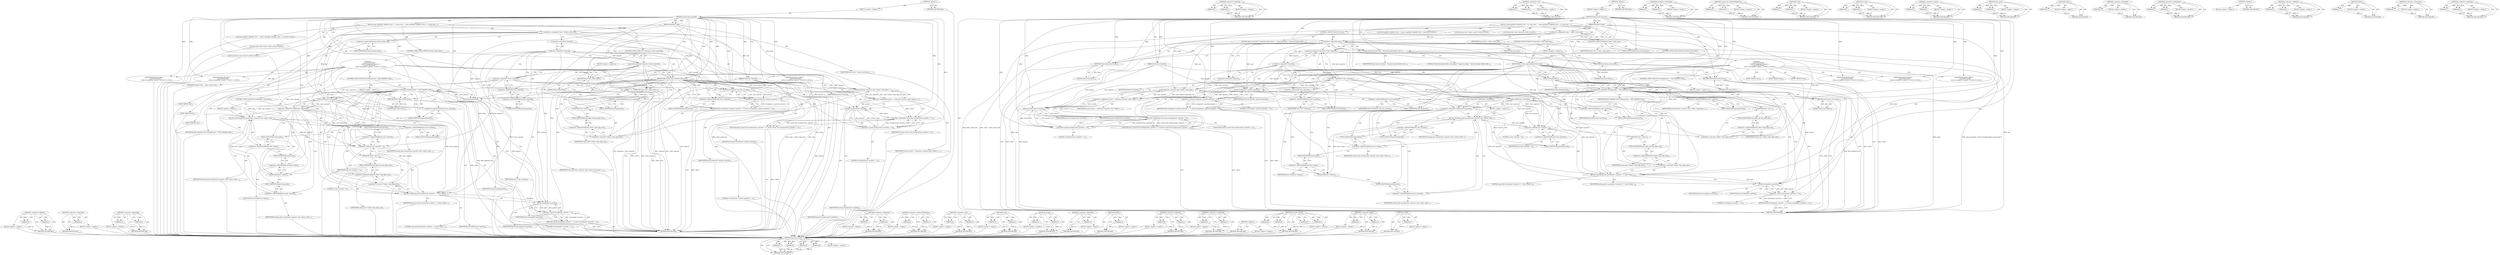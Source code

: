 digraph "&lt;operator&gt;.notEquals" {
vulnerable_216 [label=<(METHOD,&lt;operator&gt;.addition)>];
vulnerable_217 [label=<(PARAM,p1)>];
vulnerable_218 [label=<(PARAM,p2)>];
vulnerable_219 [label=<(BLOCK,&lt;empty&gt;,&lt;empty&gt;)>];
vulnerable_220 [label=<(METHOD_RETURN,ANY)>];
vulnerable_167 [label=<(METHOD,&lt;operator&gt;.indirection)>];
vulnerable_168 [label=<(PARAM,p1)>];
vulnerable_169 [label=<(BLOCK,&lt;empty&gt;,&lt;empty&gt;)>];
vulnerable_170 [label=<(METHOD_RETURN,ANY)>];
vulnerable_191 [label=<(METHOD,&lt;operator&gt;.logicalAnd)>];
vulnerable_192 [label=<(PARAM,p1)>];
vulnerable_193 [label=<(PARAM,p2)>];
vulnerable_194 [label=<(BLOCK,&lt;empty&gt;,&lt;empty&gt;)>];
vulnerable_195 [label=<(METHOD_RETURN,ANY)>];
vulnerable_6 [label=<(METHOD,&lt;global&gt;)<SUB>1</SUB>>];
vulnerable_7 [label=<(BLOCK,&lt;empty&gt;,&lt;empty&gt;)<SUB>1</SUB>>];
vulnerable_8 [label=<(METHOD,check_client_passwd)<SUB>1</SUB>>];
vulnerable_9 [label=<(PARAM,PgSocket *client)<SUB>1</SUB>>];
vulnerable_10 [label=<(PARAM,const char *passwd)<SUB>1</SUB>>];
vulnerable_11 [label=<(BLOCK,{
	char md5[MD5_PASSWD_LEN + 1];
 	const char *...,{
	char md5[MD5_PASSWD_LEN + 1];
 	const char *...)<SUB>2</SUB>>];
vulnerable_12 [label="<(LOCAL,char[MD5_PASSWD_LEN + 1] md5: char[MD5_PASSWD_LEN + 1])<SUB>3</SUB>>"];
vulnerable_13 [label="<(LOCAL,const char* correct: char*)<SUB>4</SUB>>"];
vulnerable_14 [label="<(LOCAL,PgUser* user: PgUser*)<SUB>5</SUB>>"];
vulnerable_15 [label=<(&lt;operator&gt;.assignment,*user = client-&gt;auth_user)<SUB>5</SUB>>];
vulnerable_16 [label=<(IDENTIFIER,user,*user = client-&gt;auth_user)<SUB>5</SUB>>];
vulnerable_17 [label=<(&lt;operator&gt;.indirectFieldAccess,client-&gt;auth_user)<SUB>5</SUB>>];
vulnerable_18 [label=<(IDENTIFIER,client,*user = client-&gt;auth_user)<SUB>5</SUB>>];
vulnerable_19 [label=<(FIELD_IDENTIFIER,auth_user,auth_user)<SUB>5</SUB>>];
vulnerable_20 [label=<(CONTROL_STRUCTURE,IF,if (!*passwd || !*user-&gt;passwd))<SUB>8</SUB>>];
vulnerable_21 [label=<(&lt;operator&gt;.logicalOr,!*passwd || !*user-&gt;passwd)<SUB>8</SUB>>];
vulnerable_22 [label=<(&lt;operator&gt;.logicalNot,!*passwd)<SUB>8</SUB>>];
vulnerable_23 [label=<(&lt;operator&gt;.indirection,*passwd)<SUB>8</SUB>>];
vulnerable_24 [label=<(IDENTIFIER,passwd,!*passwd)<SUB>8</SUB>>];
vulnerable_25 [label=<(&lt;operator&gt;.logicalNot,!*user-&gt;passwd)<SUB>8</SUB>>];
vulnerable_26 [label=<(&lt;operator&gt;.indirection,*user-&gt;passwd)<SUB>8</SUB>>];
vulnerable_27 [label=<(&lt;operator&gt;.indirectFieldAccess,user-&gt;passwd)<SUB>8</SUB>>];
vulnerable_28 [label=<(IDENTIFIER,user,!*user-&gt;passwd)<SUB>8</SUB>>];
vulnerable_29 [label=<(FIELD_IDENTIFIER,passwd,passwd)<SUB>8</SUB>>];
vulnerable_30 [label=<(BLOCK,&lt;empty&gt;,&lt;empty&gt;)<SUB>9</SUB>>];
vulnerable_31 [label=<(RETURN,return false;,return false;)<SUB>9</SUB>>];
vulnerable_32 [label=<(LITERAL,false,return false;)<SUB>9</SUB>>];
vulnerable_33 [label=<(CONTROL_STRUCTURE,SWITCH,switch(cf_auth_type))<SUB>11</SUB>>];
vulnerable_34 [label=<(IDENTIFIER,cf_auth_type,switch(cf_auth_type))<SUB>11</SUB>>];
vulnerable_35 [label="<(BLOCK,{
	case AUTH_PLAIN:
		return strcmp(user-&gt;passw...,{
	case AUTH_PLAIN:
		return strcmp(user-&gt;passw...)<SUB>11</SUB>>"];
vulnerable_36 [label=<(JUMP_TARGET,case)<SUB>12</SUB>>];
vulnerable_37 [label="<(IDENTIFIER,AUTH_PLAIN,{
	case AUTH_PLAIN:
		return strcmp(user-&gt;passw...)<SUB>12</SUB>>"];
vulnerable_38 [label=<(RETURN,return strcmp(user-&gt;passwd, passwd) == 0;,return strcmp(user-&gt;passwd, passwd) == 0;)<SUB>13</SUB>>];
vulnerable_39 [label=<(&lt;operator&gt;.equals,strcmp(user-&gt;passwd, passwd) == 0)<SUB>13</SUB>>];
vulnerable_40 [label=<(strcmp,strcmp(user-&gt;passwd, passwd))<SUB>13</SUB>>];
vulnerable_41 [label=<(&lt;operator&gt;.indirectFieldAccess,user-&gt;passwd)<SUB>13</SUB>>];
vulnerable_42 [label=<(IDENTIFIER,user,strcmp(user-&gt;passwd, passwd))<SUB>13</SUB>>];
vulnerable_43 [label=<(FIELD_IDENTIFIER,passwd,passwd)<SUB>13</SUB>>];
vulnerable_44 [label=<(IDENTIFIER,passwd,strcmp(user-&gt;passwd, passwd))<SUB>13</SUB>>];
vulnerable_45 [label=<(LITERAL,0,strcmp(user-&gt;passwd, passwd) == 0)<SUB>13</SUB>>];
vulnerable_46 [label=<(JUMP_TARGET,case)<SUB>14</SUB>>];
vulnerable_47 [label="<(IDENTIFIER,AUTH_CRYPT,{
	case AUTH_PLAIN:
		return strcmp(user-&gt;passw...)<SUB>14</SUB>>"];
vulnerable_48 [label=<(&lt;operator&gt;.assignment,correct = crypt(user-&gt;passwd, (char *)client-&gt;t...)<SUB>15</SUB>>];
vulnerable_49 [label=<(IDENTIFIER,correct,correct = crypt(user-&gt;passwd, (char *)client-&gt;t...)<SUB>15</SUB>>];
vulnerable_50 [label=<(crypt,crypt(user-&gt;passwd, (char *)client-&gt;tmp_login_s...)<SUB>15</SUB>>];
vulnerable_51 [label=<(&lt;operator&gt;.indirectFieldAccess,user-&gt;passwd)<SUB>15</SUB>>];
vulnerable_52 [label=<(IDENTIFIER,user,crypt(user-&gt;passwd, (char *)client-&gt;tmp_login_s...)<SUB>15</SUB>>];
vulnerable_53 [label=<(FIELD_IDENTIFIER,passwd,passwd)<SUB>15</SUB>>];
vulnerable_54 [label=<(&lt;operator&gt;.cast,(char *)client-&gt;tmp_login_salt)<SUB>15</SUB>>];
vulnerable_55 [label=<(UNKNOWN,char *,char *)<SUB>15</SUB>>];
vulnerable_56 [label=<(&lt;operator&gt;.indirectFieldAccess,client-&gt;tmp_login_salt)<SUB>15</SUB>>];
vulnerable_57 [label=<(IDENTIFIER,client,(char *)client-&gt;tmp_login_salt)<SUB>15</SUB>>];
vulnerable_58 [label=<(FIELD_IDENTIFIER,tmp_login_salt,tmp_login_salt)<SUB>15</SUB>>];
vulnerable_59 [label=<(RETURN,return correct &amp;&amp; strcmp(correct, passwd) == 0;,return correct &amp;&amp; strcmp(correct, passwd) == 0;)<SUB>16</SUB>>];
vulnerable_60 [label=<(&lt;operator&gt;.logicalAnd,correct &amp;&amp; strcmp(correct, passwd) == 0)<SUB>16</SUB>>];
vulnerable_61 [label=<(IDENTIFIER,correct,correct &amp;&amp; strcmp(correct, passwd) == 0)<SUB>16</SUB>>];
vulnerable_62 [label=<(&lt;operator&gt;.equals,strcmp(correct, passwd) == 0)<SUB>16</SUB>>];
vulnerable_63 [label=<(strcmp,strcmp(correct, passwd))<SUB>16</SUB>>];
vulnerable_64 [label=<(IDENTIFIER,correct,strcmp(correct, passwd))<SUB>16</SUB>>];
vulnerable_65 [label=<(IDENTIFIER,passwd,strcmp(correct, passwd))<SUB>16</SUB>>];
vulnerable_66 [label=<(LITERAL,0,strcmp(correct, passwd) == 0)<SUB>16</SUB>>];
vulnerable_67 [label=<(JUMP_TARGET,case)<SUB>17</SUB>>];
vulnerable_68 [label="<(IDENTIFIER,AUTH_MD5,{
	case AUTH_PLAIN:
		return strcmp(user-&gt;passw...)<SUB>17</SUB>>"];
vulnerable_69 [label=<(CONTROL_STRUCTURE,IF,if (strlen(passwd) != MD5_PASSWD_LEN))<SUB>18</SUB>>];
vulnerable_70 [label=<(&lt;operator&gt;.notEquals,strlen(passwd) != MD5_PASSWD_LEN)<SUB>18</SUB>>];
vulnerable_71 [label=<(strlen,strlen(passwd))<SUB>18</SUB>>];
vulnerable_72 [label=<(IDENTIFIER,passwd,strlen(passwd))<SUB>18</SUB>>];
vulnerable_73 [label=<(IDENTIFIER,MD5_PASSWD_LEN,strlen(passwd) != MD5_PASSWD_LEN)<SUB>18</SUB>>];
vulnerable_74 [label=<(BLOCK,&lt;empty&gt;,&lt;empty&gt;)<SUB>19</SUB>>];
vulnerable_75 [label=<(RETURN,return false;,return false;)<SUB>19</SUB>>];
vulnerable_76 [label=<(LITERAL,false,return false;)<SUB>19</SUB>>];
vulnerable_77 [label=<(CONTROL_STRUCTURE,IF,if (!isMD5(user-&gt;passwd)))<SUB>20</SUB>>];
vulnerable_78 [label=<(&lt;operator&gt;.logicalNot,!isMD5(user-&gt;passwd))<SUB>20</SUB>>];
vulnerable_79 [label=<(isMD5,isMD5(user-&gt;passwd))<SUB>20</SUB>>];
vulnerable_80 [label=<(&lt;operator&gt;.indirectFieldAccess,user-&gt;passwd)<SUB>20</SUB>>];
vulnerable_81 [label=<(IDENTIFIER,user,isMD5(user-&gt;passwd))<SUB>20</SUB>>];
vulnerable_82 [label=<(FIELD_IDENTIFIER,passwd,passwd)<SUB>20</SUB>>];
vulnerable_83 [label=<(BLOCK,&lt;empty&gt;,&lt;empty&gt;)<SUB>21</SUB>>];
vulnerable_84 [label=<(pg_md5_encrypt,pg_md5_encrypt(user-&gt;passwd, user-&gt;name, strlen...)<SUB>21</SUB>>];
vulnerable_85 [label=<(&lt;operator&gt;.indirectFieldAccess,user-&gt;passwd)<SUB>21</SUB>>];
vulnerable_86 [label=<(IDENTIFIER,user,pg_md5_encrypt(user-&gt;passwd, user-&gt;name, strlen...)<SUB>21</SUB>>];
vulnerable_87 [label=<(FIELD_IDENTIFIER,passwd,passwd)<SUB>21</SUB>>];
vulnerable_88 [label=<(&lt;operator&gt;.indirectFieldAccess,user-&gt;name)<SUB>21</SUB>>];
vulnerable_89 [label=<(IDENTIFIER,user,pg_md5_encrypt(user-&gt;passwd, user-&gt;name, strlen...)<SUB>21</SUB>>];
vulnerable_90 [label=<(FIELD_IDENTIFIER,name,name)<SUB>21</SUB>>];
vulnerable_91 [label=<(strlen,strlen(user-&gt;name))<SUB>21</SUB>>];
vulnerable_92 [label=<(&lt;operator&gt;.indirectFieldAccess,user-&gt;name)<SUB>21</SUB>>];
vulnerable_93 [label=<(IDENTIFIER,user,strlen(user-&gt;name))<SUB>21</SUB>>];
vulnerable_94 [label=<(FIELD_IDENTIFIER,name,name)<SUB>21</SUB>>];
vulnerable_95 [label=<(&lt;operator&gt;.indirectFieldAccess,user-&gt;passwd)<SUB>21</SUB>>];
vulnerable_96 [label=<(IDENTIFIER,user,pg_md5_encrypt(user-&gt;passwd, user-&gt;name, strlen...)<SUB>21</SUB>>];
vulnerable_97 [label=<(FIELD_IDENTIFIER,passwd,passwd)<SUB>21</SUB>>];
vulnerable_98 [label=<(pg_md5_encrypt,pg_md5_encrypt(user-&gt;passwd + 3, (char *)client...)<SUB>22</SUB>>];
vulnerable_99 [label=<(&lt;operator&gt;.addition,user-&gt;passwd + 3)<SUB>22</SUB>>];
vulnerable_100 [label=<(&lt;operator&gt;.indirectFieldAccess,user-&gt;passwd)<SUB>22</SUB>>];
vulnerable_101 [label=<(IDENTIFIER,user,user-&gt;passwd + 3)<SUB>22</SUB>>];
vulnerable_102 [label=<(FIELD_IDENTIFIER,passwd,passwd)<SUB>22</SUB>>];
vulnerable_103 [label=<(LITERAL,3,user-&gt;passwd + 3)<SUB>22</SUB>>];
vulnerable_104 [label=<(&lt;operator&gt;.cast,(char *)client-&gt;tmp_login_salt)<SUB>22</SUB>>];
vulnerable_105 [label=<(UNKNOWN,char *,char *)<SUB>22</SUB>>];
vulnerable_106 [label=<(&lt;operator&gt;.indirectFieldAccess,client-&gt;tmp_login_salt)<SUB>22</SUB>>];
vulnerable_107 [label=<(IDENTIFIER,client,(char *)client-&gt;tmp_login_salt)<SUB>22</SUB>>];
vulnerable_108 [label=<(FIELD_IDENTIFIER,tmp_login_salt,tmp_login_salt)<SUB>22</SUB>>];
vulnerable_109 [label=<(LITERAL,4,pg_md5_encrypt(user-&gt;passwd + 3, (char *)client...)<SUB>22</SUB>>];
vulnerable_110 [label=<(IDENTIFIER,md5,pg_md5_encrypt(user-&gt;passwd + 3, (char *)client...)<SUB>22</SUB>>];
vulnerable_111 [label=<(RETURN,return strcmp(md5, passwd) == 0;,return strcmp(md5, passwd) == 0;)<SUB>23</SUB>>];
vulnerable_112 [label=<(&lt;operator&gt;.equals,strcmp(md5, passwd) == 0)<SUB>23</SUB>>];
vulnerable_113 [label=<(strcmp,strcmp(md5, passwd))<SUB>23</SUB>>];
vulnerable_114 [label=<(IDENTIFIER,md5,strcmp(md5, passwd))<SUB>23</SUB>>];
vulnerable_115 [label=<(IDENTIFIER,passwd,strcmp(md5, passwd))<SUB>23</SUB>>];
vulnerable_116 [label=<(LITERAL,0,strcmp(md5, passwd) == 0)<SUB>23</SUB>>];
vulnerable_117 [label=<(RETURN,return false;,return false;)<SUB>25</SUB>>];
vulnerable_118 [label=<(LITERAL,false,return false;)<SUB>25</SUB>>];
vulnerable_119 [label=<(METHOD_RETURN,bool)<SUB>1</SUB>>];
vulnerable_121 [label=<(METHOD_RETURN,ANY)<SUB>1</SUB>>];
vulnerable_196 [label=<(METHOD,&lt;operator&gt;.notEquals)>];
vulnerable_197 [label=<(PARAM,p1)>];
vulnerable_198 [label=<(PARAM,p2)>];
vulnerable_199 [label=<(BLOCK,&lt;empty&gt;,&lt;empty&gt;)>];
vulnerable_200 [label=<(METHOD_RETURN,ANY)>];
vulnerable_153 [label=<(METHOD,&lt;operator&gt;.indirectFieldAccess)>];
vulnerable_154 [label=<(PARAM,p1)>];
vulnerable_155 [label=<(PARAM,p2)>];
vulnerable_156 [label=<(BLOCK,&lt;empty&gt;,&lt;empty&gt;)>];
vulnerable_157 [label=<(METHOD_RETURN,ANY)>];
vulnerable_186 [label=<(METHOD,&lt;operator&gt;.cast)>];
vulnerable_187 [label=<(PARAM,p1)>];
vulnerable_188 [label=<(PARAM,p2)>];
vulnerable_189 [label=<(BLOCK,&lt;empty&gt;,&lt;empty&gt;)>];
vulnerable_190 [label=<(METHOD_RETURN,ANY)>];
vulnerable_181 [label=<(METHOD,crypt)>];
vulnerable_182 [label=<(PARAM,p1)>];
vulnerable_183 [label=<(PARAM,p2)>];
vulnerable_184 [label=<(BLOCK,&lt;empty&gt;,&lt;empty&gt;)>];
vulnerable_185 [label=<(METHOD_RETURN,ANY)>];
vulnerable_176 [label=<(METHOD,strcmp)>];
vulnerable_177 [label=<(PARAM,p1)>];
vulnerable_178 [label=<(PARAM,p2)>];
vulnerable_179 [label=<(BLOCK,&lt;empty&gt;,&lt;empty&gt;)>];
vulnerable_180 [label=<(METHOD_RETURN,ANY)>];
vulnerable_163 [label=<(METHOD,&lt;operator&gt;.logicalNot)>];
vulnerable_164 [label=<(PARAM,p1)>];
vulnerable_165 [label=<(BLOCK,&lt;empty&gt;,&lt;empty&gt;)>];
vulnerable_166 [label=<(METHOD_RETURN,ANY)>];
vulnerable_205 [label=<(METHOD,isMD5)>];
vulnerable_206 [label=<(PARAM,p1)>];
vulnerable_207 [label=<(BLOCK,&lt;empty&gt;,&lt;empty&gt;)>];
vulnerable_208 [label=<(METHOD_RETURN,ANY)>];
vulnerable_158 [label=<(METHOD,&lt;operator&gt;.logicalOr)>];
vulnerable_159 [label=<(PARAM,p1)>];
vulnerable_160 [label=<(PARAM,p2)>];
vulnerable_161 [label=<(BLOCK,&lt;empty&gt;,&lt;empty&gt;)>];
vulnerable_162 [label=<(METHOD_RETURN,ANY)>];
vulnerable_148 [label=<(METHOD,&lt;operator&gt;.assignment)>];
vulnerable_149 [label=<(PARAM,p1)>];
vulnerable_150 [label=<(PARAM,p2)>];
vulnerable_151 [label=<(BLOCK,&lt;empty&gt;,&lt;empty&gt;)>];
vulnerable_152 [label=<(METHOD_RETURN,ANY)>];
vulnerable_142 [label=<(METHOD,&lt;global&gt;)<SUB>1</SUB>>];
vulnerable_143 [label=<(BLOCK,&lt;empty&gt;,&lt;empty&gt;)>];
vulnerable_144 [label=<(METHOD_RETURN,ANY)>];
vulnerable_209 [label=<(METHOD,pg_md5_encrypt)>];
vulnerable_210 [label=<(PARAM,p1)>];
vulnerable_211 [label=<(PARAM,p2)>];
vulnerable_212 [label=<(PARAM,p3)>];
vulnerable_213 [label=<(PARAM,p4)>];
vulnerable_214 [label=<(BLOCK,&lt;empty&gt;,&lt;empty&gt;)>];
vulnerable_215 [label=<(METHOD_RETURN,ANY)>];
vulnerable_171 [label=<(METHOD,&lt;operator&gt;.equals)>];
vulnerable_172 [label=<(PARAM,p1)>];
vulnerable_173 [label=<(PARAM,p2)>];
vulnerable_174 [label=<(BLOCK,&lt;empty&gt;,&lt;empty&gt;)>];
vulnerable_175 [label=<(METHOD_RETURN,ANY)>];
vulnerable_201 [label=<(METHOD,strlen)>];
vulnerable_202 [label=<(PARAM,p1)>];
vulnerable_203 [label=<(BLOCK,&lt;empty&gt;,&lt;empty&gt;)>];
vulnerable_204 [label=<(METHOD_RETURN,ANY)>];
fixed_225 [label=<(METHOD,pg_md5_encrypt)>];
fixed_226 [label=<(PARAM,p1)>];
fixed_227 [label=<(PARAM,p2)>];
fixed_228 [label=<(PARAM,p3)>];
fixed_229 [label=<(PARAM,p4)>];
fixed_230 [label=<(BLOCK,&lt;empty&gt;,&lt;empty&gt;)>];
fixed_231 [label=<(METHOD_RETURN,ANY)>];
fixed_178 [label=<(METHOD,&lt;operator&gt;.logicalOr)>];
fixed_179 [label=<(PARAM,p1)>];
fixed_180 [label=<(PARAM,p2)>];
fixed_181 [label=<(BLOCK,&lt;empty&gt;,&lt;empty&gt;)>];
fixed_182 [label=<(METHOD_RETURN,ANY)>];
fixed_202 [label=<(METHOD,&lt;operator&gt;.cast)>];
fixed_203 [label=<(PARAM,p1)>];
fixed_204 [label=<(PARAM,p2)>];
fixed_205 [label=<(BLOCK,&lt;empty&gt;,&lt;empty&gt;)>];
fixed_206 [label=<(METHOD_RETURN,ANY)>];
fixed_6 [label=<(METHOD,&lt;global&gt;)<SUB>1</SUB>>];
fixed_7 [label=<(BLOCK,&lt;empty&gt;,&lt;empty&gt;)<SUB>1</SUB>>];
fixed_8 [label=<(METHOD,check_client_passwd)<SUB>1</SUB>>];
fixed_9 [label=<(PARAM,PgSocket *client)<SUB>1</SUB>>];
fixed_10 [label=<(PARAM,const char *passwd)<SUB>1</SUB>>];
fixed_11 [label=<(BLOCK,{
	char md5[MD5_PASSWD_LEN + 1];
 	const char *...,{
	char md5[MD5_PASSWD_LEN + 1];
 	const char *...)<SUB>2</SUB>>];
fixed_12 [label="<(LOCAL,char[MD5_PASSWD_LEN + 1] md5: char[MD5_PASSWD_LEN + 1])<SUB>3</SUB>>"];
fixed_13 [label="<(LOCAL,const char* correct: char*)<SUB>4</SUB>>"];
fixed_14 [label="<(LOCAL,PgUser* user: PgUser*)<SUB>5</SUB>>"];
fixed_15 [label=<(&lt;operator&gt;.assignment,*user = client-&gt;auth_user)<SUB>5</SUB>>];
fixed_16 [label=<(IDENTIFIER,user,*user = client-&gt;auth_user)<SUB>5</SUB>>];
fixed_17 [label=<(&lt;operator&gt;.indirectFieldAccess,client-&gt;auth_user)<SUB>5</SUB>>];
fixed_18 [label=<(IDENTIFIER,client,*user = client-&gt;auth_user)<SUB>5</SUB>>];
fixed_19 [label=<(FIELD_IDENTIFIER,auth_user,auth_user)<SUB>5</SUB>>];
fixed_20 [label=<(CONTROL_STRUCTURE,IF,if (!user))<SUB>8</SUB>>];
fixed_21 [label=<(&lt;operator&gt;.logicalNot,!user)<SUB>8</SUB>>];
fixed_22 [label=<(IDENTIFIER,user,!user)<SUB>8</SUB>>];
fixed_23 [label=<(BLOCK,{
		slog_error(client, &quot;Password packet before ...,{
		slog_error(client, &quot;Password packet before ...)<SUB>8</SUB>>];
fixed_24 [label=<(slog_error,slog_error(client, &quot;Password packet before auth...)<SUB>9</SUB>>];
fixed_25 [label=<(IDENTIFIER,client,slog_error(client, &quot;Password packet before auth...)<SUB>9</SUB>>];
fixed_26 [label=<(LITERAL,&quot;Password packet before auth packet?&quot;,slog_error(client, &quot;Password packet before auth...)<SUB>9</SUB>>];
fixed_27 [label=<(RETURN,return false;,return false;)<SUB>10</SUB>>];
fixed_28 [label=<(LITERAL,false,return false;)<SUB>10</SUB>>];
fixed_29 [label=<(CONTROL_STRUCTURE,IF,if (!*passwd || !*user-&gt;passwd))<SUB>14</SUB>>];
fixed_30 [label=<(&lt;operator&gt;.logicalOr,!*passwd || !*user-&gt;passwd)<SUB>14</SUB>>];
fixed_31 [label=<(&lt;operator&gt;.logicalNot,!*passwd)<SUB>14</SUB>>];
fixed_32 [label=<(&lt;operator&gt;.indirection,*passwd)<SUB>14</SUB>>];
fixed_33 [label=<(IDENTIFIER,passwd,!*passwd)<SUB>14</SUB>>];
fixed_34 [label=<(&lt;operator&gt;.logicalNot,!*user-&gt;passwd)<SUB>14</SUB>>];
fixed_35 [label=<(&lt;operator&gt;.indirection,*user-&gt;passwd)<SUB>14</SUB>>];
fixed_36 [label=<(&lt;operator&gt;.indirectFieldAccess,user-&gt;passwd)<SUB>14</SUB>>];
fixed_37 [label=<(IDENTIFIER,user,!*user-&gt;passwd)<SUB>14</SUB>>];
fixed_38 [label=<(FIELD_IDENTIFIER,passwd,passwd)<SUB>14</SUB>>];
fixed_39 [label=<(BLOCK,&lt;empty&gt;,&lt;empty&gt;)<SUB>15</SUB>>];
fixed_40 [label=<(RETURN,return false;,return false;)<SUB>15</SUB>>];
fixed_41 [label=<(LITERAL,false,return false;)<SUB>15</SUB>>];
fixed_42 [label=<(CONTROL_STRUCTURE,SWITCH,switch(cf_auth_type))<SUB>17</SUB>>];
fixed_43 [label=<(IDENTIFIER,cf_auth_type,switch(cf_auth_type))<SUB>17</SUB>>];
fixed_44 [label="<(BLOCK,{
	case AUTH_PLAIN:
		return strcmp(user-&gt;passw...,{
	case AUTH_PLAIN:
		return strcmp(user-&gt;passw...)<SUB>17</SUB>>"];
fixed_45 [label=<(JUMP_TARGET,case)<SUB>18</SUB>>];
fixed_46 [label="<(IDENTIFIER,AUTH_PLAIN,{
	case AUTH_PLAIN:
		return strcmp(user-&gt;passw...)<SUB>18</SUB>>"];
fixed_47 [label=<(RETURN,return strcmp(user-&gt;passwd, passwd) == 0;,return strcmp(user-&gt;passwd, passwd) == 0;)<SUB>19</SUB>>];
fixed_48 [label=<(&lt;operator&gt;.equals,strcmp(user-&gt;passwd, passwd) == 0)<SUB>19</SUB>>];
fixed_49 [label=<(strcmp,strcmp(user-&gt;passwd, passwd))<SUB>19</SUB>>];
fixed_50 [label=<(&lt;operator&gt;.indirectFieldAccess,user-&gt;passwd)<SUB>19</SUB>>];
fixed_51 [label=<(IDENTIFIER,user,strcmp(user-&gt;passwd, passwd))<SUB>19</SUB>>];
fixed_52 [label=<(FIELD_IDENTIFIER,passwd,passwd)<SUB>19</SUB>>];
fixed_53 [label=<(IDENTIFIER,passwd,strcmp(user-&gt;passwd, passwd))<SUB>19</SUB>>];
fixed_54 [label=<(LITERAL,0,strcmp(user-&gt;passwd, passwd) == 0)<SUB>19</SUB>>];
fixed_55 [label=<(JUMP_TARGET,case)<SUB>20</SUB>>];
fixed_56 [label="<(IDENTIFIER,AUTH_CRYPT,{
	case AUTH_PLAIN:
		return strcmp(user-&gt;passw...)<SUB>20</SUB>>"];
fixed_57 [label=<(&lt;operator&gt;.assignment,correct = crypt(user-&gt;passwd, (char *)client-&gt;t...)<SUB>21</SUB>>];
fixed_58 [label=<(IDENTIFIER,correct,correct = crypt(user-&gt;passwd, (char *)client-&gt;t...)<SUB>21</SUB>>];
fixed_59 [label=<(crypt,crypt(user-&gt;passwd, (char *)client-&gt;tmp_login_s...)<SUB>21</SUB>>];
fixed_60 [label=<(&lt;operator&gt;.indirectFieldAccess,user-&gt;passwd)<SUB>21</SUB>>];
fixed_61 [label=<(IDENTIFIER,user,crypt(user-&gt;passwd, (char *)client-&gt;tmp_login_s...)<SUB>21</SUB>>];
fixed_62 [label=<(FIELD_IDENTIFIER,passwd,passwd)<SUB>21</SUB>>];
fixed_63 [label=<(&lt;operator&gt;.cast,(char *)client-&gt;tmp_login_salt)<SUB>21</SUB>>];
fixed_64 [label=<(UNKNOWN,char *,char *)<SUB>21</SUB>>];
fixed_65 [label=<(&lt;operator&gt;.indirectFieldAccess,client-&gt;tmp_login_salt)<SUB>21</SUB>>];
fixed_66 [label=<(IDENTIFIER,client,(char *)client-&gt;tmp_login_salt)<SUB>21</SUB>>];
fixed_67 [label=<(FIELD_IDENTIFIER,tmp_login_salt,tmp_login_salt)<SUB>21</SUB>>];
fixed_68 [label=<(RETURN,return correct &amp;&amp; strcmp(correct, passwd) == 0;,return correct &amp;&amp; strcmp(correct, passwd) == 0;)<SUB>22</SUB>>];
fixed_69 [label=<(&lt;operator&gt;.logicalAnd,correct &amp;&amp; strcmp(correct, passwd) == 0)<SUB>22</SUB>>];
fixed_70 [label=<(IDENTIFIER,correct,correct &amp;&amp; strcmp(correct, passwd) == 0)<SUB>22</SUB>>];
fixed_71 [label=<(&lt;operator&gt;.equals,strcmp(correct, passwd) == 0)<SUB>22</SUB>>];
fixed_72 [label=<(strcmp,strcmp(correct, passwd))<SUB>22</SUB>>];
fixed_73 [label=<(IDENTIFIER,correct,strcmp(correct, passwd))<SUB>22</SUB>>];
fixed_74 [label=<(IDENTIFIER,passwd,strcmp(correct, passwd))<SUB>22</SUB>>];
fixed_75 [label=<(LITERAL,0,strcmp(correct, passwd) == 0)<SUB>22</SUB>>];
fixed_76 [label=<(JUMP_TARGET,case)<SUB>23</SUB>>];
fixed_77 [label="<(IDENTIFIER,AUTH_MD5,{
	case AUTH_PLAIN:
		return strcmp(user-&gt;passw...)<SUB>23</SUB>>"];
fixed_78 [label=<(CONTROL_STRUCTURE,IF,if (strlen(passwd) != MD5_PASSWD_LEN))<SUB>24</SUB>>];
fixed_79 [label=<(&lt;operator&gt;.notEquals,strlen(passwd) != MD5_PASSWD_LEN)<SUB>24</SUB>>];
fixed_80 [label=<(strlen,strlen(passwd))<SUB>24</SUB>>];
fixed_81 [label=<(IDENTIFIER,passwd,strlen(passwd))<SUB>24</SUB>>];
fixed_82 [label=<(IDENTIFIER,MD5_PASSWD_LEN,strlen(passwd) != MD5_PASSWD_LEN)<SUB>24</SUB>>];
fixed_83 [label=<(BLOCK,&lt;empty&gt;,&lt;empty&gt;)<SUB>25</SUB>>];
fixed_84 [label=<(RETURN,return false;,return false;)<SUB>25</SUB>>];
fixed_85 [label=<(LITERAL,false,return false;)<SUB>25</SUB>>];
fixed_86 [label=<(CONTROL_STRUCTURE,IF,if (!isMD5(user-&gt;passwd)))<SUB>26</SUB>>];
fixed_87 [label=<(&lt;operator&gt;.logicalNot,!isMD5(user-&gt;passwd))<SUB>26</SUB>>];
fixed_88 [label=<(isMD5,isMD5(user-&gt;passwd))<SUB>26</SUB>>];
fixed_89 [label=<(&lt;operator&gt;.indirectFieldAccess,user-&gt;passwd)<SUB>26</SUB>>];
fixed_90 [label=<(IDENTIFIER,user,isMD5(user-&gt;passwd))<SUB>26</SUB>>];
fixed_91 [label=<(FIELD_IDENTIFIER,passwd,passwd)<SUB>26</SUB>>];
fixed_92 [label=<(BLOCK,&lt;empty&gt;,&lt;empty&gt;)<SUB>27</SUB>>];
fixed_93 [label=<(pg_md5_encrypt,pg_md5_encrypt(user-&gt;passwd, user-&gt;name, strlen...)<SUB>27</SUB>>];
fixed_94 [label=<(&lt;operator&gt;.indirectFieldAccess,user-&gt;passwd)<SUB>27</SUB>>];
fixed_95 [label=<(IDENTIFIER,user,pg_md5_encrypt(user-&gt;passwd, user-&gt;name, strlen...)<SUB>27</SUB>>];
fixed_96 [label=<(FIELD_IDENTIFIER,passwd,passwd)<SUB>27</SUB>>];
fixed_97 [label=<(&lt;operator&gt;.indirectFieldAccess,user-&gt;name)<SUB>27</SUB>>];
fixed_98 [label=<(IDENTIFIER,user,pg_md5_encrypt(user-&gt;passwd, user-&gt;name, strlen...)<SUB>27</SUB>>];
fixed_99 [label=<(FIELD_IDENTIFIER,name,name)<SUB>27</SUB>>];
fixed_100 [label=<(strlen,strlen(user-&gt;name))<SUB>27</SUB>>];
fixed_101 [label=<(&lt;operator&gt;.indirectFieldAccess,user-&gt;name)<SUB>27</SUB>>];
fixed_102 [label=<(IDENTIFIER,user,strlen(user-&gt;name))<SUB>27</SUB>>];
fixed_103 [label=<(FIELD_IDENTIFIER,name,name)<SUB>27</SUB>>];
fixed_104 [label=<(&lt;operator&gt;.indirectFieldAccess,user-&gt;passwd)<SUB>27</SUB>>];
fixed_105 [label=<(IDENTIFIER,user,pg_md5_encrypt(user-&gt;passwd, user-&gt;name, strlen...)<SUB>27</SUB>>];
fixed_106 [label=<(FIELD_IDENTIFIER,passwd,passwd)<SUB>27</SUB>>];
fixed_107 [label=<(pg_md5_encrypt,pg_md5_encrypt(user-&gt;passwd + 3, (char *)client...)<SUB>28</SUB>>];
fixed_108 [label=<(&lt;operator&gt;.addition,user-&gt;passwd + 3)<SUB>28</SUB>>];
fixed_109 [label=<(&lt;operator&gt;.indirectFieldAccess,user-&gt;passwd)<SUB>28</SUB>>];
fixed_110 [label=<(IDENTIFIER,user,user-&gt;passwd + 3)<SUB>28</SUB>>];
fixed_111 [label=<(FIELD_IDENTIFIER,passwd,passwd)<SUB>28</SUB>>];
fixed_112 [label=<(LITERAL,3,user-&gt;passwd + 3)<SUB>28</SUB>>];
fixed_113 [label=<(&lt;operator&gt;.cast,(char *)client-&gt;tmp_login_salt)<SUB>28</SUB>>];
fixed_114 [label=<(UNKNOWN,char *,char *)<SUB>28</SUB>>];
fixed_115 [label=<(&lt;operator&gt;.indirectFieldAccess,client-&gt;tmp_login_salt)<SUB>28</SUB>>];
fixed_116 [label=<(IDENTIFIER,client,(char *)client-&gt;tmp_login_salt)<SUB>28</SUB>>];
fixed_117 [label=<(FIELD_IDENTIFIER,tmp_login_salt,tmp_login_salt)<SUB>28</SUB>>];
fixed_118 [label=<(LITERAL,4,pg_md5_encrypt(user-&gt;passwd + 3, (char *)client...)<SUB>28</SUB>>];
fixed_119 [label=<(IDENTIFIER,md5,pg_md5_encrypt(user-&gt;passwd + 3, (char *)client...)<SUB>28</SUB>>];
fixed_120 [label=<(RETURN,return strcmp(md5, passwd) == 0;,return strcmp(md5, passwd) == 0;)<SUB>29</SUB>>];
fixed_121 [label=<(&lt;operator&gt;.equals,strcmp(md5, passwd) == 0)<SUB>29</SUB>>];
fixed_122 [label=<(strcmp,strcmp(md5, passwd))<SUB>29</SUB>>];
fixed_123 [label=<(IDENTIFIER,md5,strcmp(md5, passwd))<SUB>29</SUB>>];
fixed_124 [label=<(IDENTIFIER,passwd,strcmp(md5, passwd))<SUB>29</SUB>>];
fixed_125 [label=<(LITERAL,0,strcmp(md5, passwd) == 0)<SUB>29</SUB>>];
fixed_126 [label=<(RETURN,return false;,return false;)<SUB>31</SUB>>];
fixed_127 [label=<(LITERAL,false,return false;)<SUB>31</SUB>>];
fixed_128 [label=<(METHOD_RETURN,bool)<SUB>1</SUB>>];
fixed_130 [label=<(METHOD_RETURN,ANY)<SUB>1</SUB>>];
fixed_207 [label=<(METHOD,&lt;operator&gt;.logicalAnd)>];
fixed_208 [label=<(PARAM,p1)>];
fixed_209 [label=<(PARAM,p2)>];
fixed_210 [label=<(BLOCK,&lt;empty&gt;,&lt;empty&gt;)>];
fixed_211 [label=<(METHOD_RETURN,ANY)>];
fixed_164 [label=<(METHOD,&lt;operator&gt;.indirectFieldAccess)>];
fixed_165 [label=<(PARAM,p1)>];
fixed_166 [label=<(PARAM,p2)>];
fixed_167 [label=<(BLOCK,&lt;empty&gt;,&lt;empty&gt;)>];
fixed_168 [label=<(METHOD_RETURN,ANY)>];
fixed_197 [label=<(METHOD,crypt)>];
fixed_198 [label=<(PARAM,p1)>];
fixed_199 [label=<(PARAM,p2)>];
fixed_200 [label=<(BLOCK,&lt;empty&gt;,&lt;empty&gt;)>];
fixed_201 [label=<(METHOD_RETURN,ANY)>];
fixed_192 [label=<(METHOD,strcmp)>];
fixed_193 [label=<(PARAM,p1)>];
fixed_194 [label=<(PARAM,p2)>];
fixed_195 [label=<(BLOCK,&lt;empty&gt;,&lt;empty&gt;)>];
fixed_196 [label=<(METHOD_RETURN,ANY)>];
fixed_187 [label=<(METHOD,&lt;operator&gt;.equals)>];
fixed_188 [label=<(PARAM,p1)>];
fixed_189 [label=<(PARAM,p2)>];
fixed_190 [label=<(BLOCK,&lt;empty&gt;,&lt;empty&gt;)>];
fixed_191 [label=<(METHOD_RETURN,ANY)>];
fixed_173 [label=<(METHOD,slog_error)>];
fixed_174 [label=<(PARAM,p1)>];
fixed_175 [label=<(PARAM,p2)>];
fixed_176 [label=<(BLOCK,&lt;empty&gt;,&lt;empty&gt;)>];
fixed_177 [label=<(METHOD_RETURN,ANY)>];
fixed_217 [label=<(METHOD,strlen)>];
fixed_218 [label=<(PARAM,p1)>];
fixed_219 [label=<(BLOCK,&lt;empty&gt;,&lt;empty&gt;)>];
fixed_220 [label=<(METHOD_RETURN,ANY)>];
fixed_169 [label=<(METHOD,&lt;operator&gt;.logicalNot)>];
fixed_170 [label=<(PARAM,p1)>];
fixed_171 [label=<(BLOCK,&lt;empty&gt;,&lt;empty&gt;)>];
fixed_172 [label=<(METHOD_RETURN,ANY)>];
fixed_159 [label=<(METHOD,&lt;operator&gt;.assignment)>];
fixed_160 [label=<(PARAM,p1)>];
fixed_161 [label=<(PARAM,p2)>];
fixed_162 [label=<(BLOCK,&lt;empty&gt;,&lt;empty&gt;)>];
fixed_163 [label=<(METHOD_RETURN,ANY)>];
fixed_153 [label=<(METHOD,&lt;global&gt;)<SUB>1</SUB>>];
fixed_154 [label=<(BLOCK,&lt;empty&gt;,&lt;empty&gt;)>];
fixed_155 [label=<(METHOD_RETURN,ANY)>];
fixed_232 [label=<(METHOD,&lt;operator&gt;.addition)>];
fixed_233 [label=<(PARAM,p1)>];
fixed_234 [label=<(PARAM,p2)>];
fixed_235 [label=<(BLOCK,&lt;empty&gt;,&lt;empty&gt;)>];
fixed_236 [label=<(METHOD_RETURN,ANY)>];
fixed_221 [label=<(METHOD,isMD5)>];
fixed_222 [label=<(PARAM,p1)>];
fixed_223 [label=<(BLOCK,&lt;empty&gt;,&lt;empty&gt;)>];
fixed_224 [label=<(METHOD_RETURN,ANY)>];
fixed_183 [label=<(METHOD,&lt;operator&gt;.indirection)>];
fixed_184 [label=<(PARAM,p1)>];
fixed_185 [label=<(BLOCK,&lt;empty&gt;,&lt;empty&gt;)>];
fixed_186 [label=<(METHOD_RETURN,ANY)>];
fixed_212 [label=<(METHOD,&lt;operator&gt;.notEquals)>];
fixed_213 [label=<(PARAM,p1)>];
fixed_214 [label=<(PARAM,p2)>];
fixed_215 [label=<(BLOCK,&lt;empty&gt;,&lt;empty&gt;)>];
fixed_216 [label=<(METHOD_RETURN,ANY)>];
vulnerable_216 -> vulnerable_217  [key=0, label="AST: "];
vulnerable_216 -> vulnerable_217  [key=1, label="DDG: "];
vulnerable_216 -> vulnerable_219  [key=0, label="AST: "];
vulnerable_216 -> vulnerable_218  [key=0, label="AST: "];
vulnerable_216 -> vulnerable_218  [key=1, label="DDG: "];
vulnerable_216 -> vulnerable_220  [key=0, label="AST: "];
vulnerable_216 -> vulnerable_220  [key=1, label="CFG: "];
vulnerable_217 -> vulnerable_220  [key=0, label="DDG: p1"];
vulnerable_218 -> vulnerable_220  [key=0, label="DDG: p2"];
vulnerable_219 -> fixed_225  [key=0];
vulnerable_220 -> fixed_225  [key=0];
vulnerable_167 -> vulnerable_168  [key=0, label="AST: "];
vulnerable_167 -> vulnerable_168  [key=1, label="DDG: "];
vulnerable_167 -> vulnerable_169  [key=0, label="AST: "];
vulnerable_167 -> vulnerable_170  [key=0, label="AST: "];
vulnerable_167 -> vulnerable_170  [key=1, label="CFG: "];
vulnerable_168 -> vulnerable_170  [key=0, label="DDG: p1"];
vulnerable_169 -> fixed_225  [key=0];
vulnerable_170 -> fixed_225  [key=0];
vulnerable_191 -> vulnerable_192  [key=0, label="AST: "];
vulnerable_191 -> vulnerable_192  [key=1, label="DDG: "];
vulnerable_191 -> vulnerable_194  [key=0, label="AST: "];
vulnerable_191 -> vulnerable_193  [key=0, label="AST: "];
vulnerable_191 -> vulnerable_193  [key=1, label="DDG: "];
vulnerable_191 -> vulnerable_195  [key=0, label="AST: "];
vulnerable_191 -> vulnerable_195  [key=1, label="CFG: "];
vulnerable_192 -> vulnerable_195  [key=0, label="DDG: p1"];
vulnerable_193 -> vulnerable_195  [key=0, label="DDG: p2"];
vulnerable_194 -> fixed_225  [key=0];
vulnerable_195 -> fixed_225  [key=0];
vulnerable_6 -> vulnerable_7  [key=0, label="AST: "];
vulnerable_6 -> vulnerable_121  [key=0, label="AST: "];
vulnerable_6 -> vulnerable_121  [key=1, label="CFG: "];
vulnerable_7 -> vulnerable_8  [key=0, label="AST: "];
vulnerable_8 -> vulnerable_9  [key=0, label="AST: "];
vulnerable_8 -> vulnerable_9  [key=1, label="DDG: "];
vulnerable_8 -> vulnerable_10  [key=0, label="AST: "];
vulnerable_8 -> vulnerable_10  [key=1, label="DDG: "];
vulnerable_8 -> vulnerable_11  [key=0, label="AST: "];
vulnerable_8 -> vulnerable_119  [key=0, label="AST: "];
vulnerable_8 -> vulnerable_19  [key=0, label="CFG: "];
vulnerable_8 -> vulnerable_117  [key=0, label="DDG: "];
vulnerable_8 -> vulnerable_34  [key=0, label="DDG: "];
vulnerable_8 -> vulnerable_118  [key=0, label="DDG: "];
vulnerable_8 -> vulnerable_31  [key=0, label="DDG: "];
vulnerable_8 -> vulnerable_37  [key=0, label="DDG: "];
vulnerable_8 -> vulnerable_47  [key=0, label="DDG: "];
vulnerable_8 -> vulnerable_68  [key=0, label="DDG: "];
vulnerable_8 -> vulnerable_32  [key=0, label="DDG: "];
vulnerable_8 -> vulnerable_98  [key=0, label="DDG: "];
vulnerable_8 -> vulnerable_39  [key=0, label="DDG: "];
vulnerable_8 -> vulnerable_60  [key=0, label="DDG: "];
vulnerable_8 -> vulnerable_70  [key=0, label="DDG: "];
vulnerable_8 -> vulnerable_75  [key=0, label="DDG: "];
vulnerable_8 -> vulnerable_99  [key=0, label="DDG: "];
vulnerable_8 -> vulnerable_112  [key=0, label="DDG: "];
vulnerable_8 -> vulnerable_40  [key=0, label="DDG: "];
vulnerable_8 -> vulnerable_62  [key=0, label="DDG: "];
vulnerable_8 -> vulnerable_71  [key=0, label="DDG: "];
vulnerable_8 -> vulnerable_76  [key=0, label="DDG: "];
vulnerable_8 -> vulnerable_113  [key=0, label="DDG: "];
vulnerable_8 -> vulnerable_63  [key=0, label="DDG: "];
vulnerable_9 -> vulnerable_119  [key=0, label="DDG: client"];
vulnerable_9 -> vulnerable_15  [key=0, label="DDG: client"];
vulnerable_9 -> vulnerable_98  [key=0, label="DDG: client"];
vulnerable_9 -> vulnerable_50  [key=0, label="DDG: client"];
vulnerable_9 -> vulnerable_104  [key=0, label="DDG: client"];
vulnerable_9 -> vulnerable_54  [key=0, label="DDG: client"];
vulnerable_10 -> vulnerable_119  [key=0, label="DDG: passwd"];
vulnerable_10 -> vulnerable_40  [key=0, label="DDG: passwd"];
vulnerable_10 -> vulnerable_71  [key=0, label="DDG: passwd"];
vulnerable_10 -> vulnerable_63  [key=0, label="DDG: passwd"];
vulnerable_11 -> vulnerable_12  [key=0, label="AST: "];
vulnerable_11 -> vulnerable_13  [key=0, label="AST: "];
vulnerable_11 -> vulnerable_14  [key=0, label="AST: "];
vulnerable_11 -> vulnerable_15  [key=0, label="AST: "];
vulnerable_11 -> vulnerable_20  [key=0, label="AST: "];
vulnerable_11 -> vulnerable_33  [key=0, label="AST: "];
vulnerable_11 -> vulnerable_117  [key=0, label="AST: "];
vulnerable_12 -> fixed_225  [key=0];
vulnerable_13 -> fixed_225  [key=0];
vulnerable_14 -> fixed_225  [key=0];
vulnerable_15 -> vulnerable_16  [key=0, label="AST: "];
vulnerable_15 -> vulnerable_17  [key=0, label="AST: "];
vulnerable_15 -> vulnerable_23  [key=0, label="CFG: "];
vulnerable_15 -> vulnerable_119  [key=0, label="DDG: user"];
vulnerable_15 -> vulnerable_119  [key=1, label="DDG: client-&gt;auth_user"];
vulnerable_15 -> vulnerable_119  [key=2, label="DDG: *user = client-&gt;auth_user"];
vulnerable_15 -> vulnerable_98  [key=0, label="DDG: user"];
vulnerable_15 -> vulnerable_50  [key=0, label="DDG: user"];
vulnerable_15 -> vulnerable_99  [key=0, label="DDG: user"];
vulnerable_15 -> vulnerable_40  [key=0, label="DDG: user"];
vulnerable_15 -> vulnerable_79  [key=0, label="DDG: user"];
vulnerable_15 -> vulnerable_84  [key=0, label="DDG: user"];
vulnerable_15 -> vulnerable_91  [key=0, label="DDG: user"];
vulnerable_16 -> fixed_225  [key=0];
vulnerable_17 -> vulnerable_18  [key=0, label="AST: "];
vulnerable_17 -> vulnerable_19  [key=0, label="AST: "];
vulnerable_17 -> vulnerable_15  [key=0, label="CFG: "];
vulnerable_18 -> fixed_225  [key=0];
vulnerable_19 -> vulnerable_17  [key=0, label="CFG: "];
vulnerable_20 -> vulnerable_21  [key=0, label="AST: "];
vulnerable_20 -> vulnerable_30  [key=0, label="AST: "];
vulnerable_21 -> vulnerable_22  [key=0, label="AST: "];
vulnerable_21 -> vulnerable_25  [key=0, label="AST: "];
vulnerable_21 -> vulnerable_34  [key=0, label="CFG: "];
vulnerable_21 -> vulnerable_34  [key=1, label="CDG: "];
vulnerable_21 -> vulnerable_31  [key=0, label="CFG: "];
vulnerable_21 -> vulnerable_31  [key=1, label="CDG: "];
vulnerable_21 -> vulnerable_119  [key=0, label="DDG: !*passwd"];
vulnerable_21 -> vulnerable_119  [key=1, label="DDG: !*user-&gt;passwd"];
vulnerable_21 -> vulnerable_119  [key=2, label="DDG: !*passwd || !*user-&gt;passwd"];
vulnerable_22 -> vulnerable_23  [key=0, label="AST: "];
vulnerable_22 -> vulnerable_21  [key=0, label="CFG: "];
vulnerable_22 -> vulnerable_21  [key=1, label="DDG: *passwd"];
vulnerable_22 -> vulnerable_29  [key=0, label="CFG: "];
vulnerable_22 -> vulnerable_29  [key=1, label="CDG: "];
vulnerable_22 -> vulnerable_119  [key=0, label="DDG: *passwd"];
vulnerable_22 -> vulnerable_40  [key=0, label="DDG: *passwd"];
vulnerable_22 -> vulnerable_71  [key=0, label="DDG: *passwd"];
vulnerable_22 -> vulnerable_113  [key=0, label="DDG: *passwd"];
vulnerable_22 -> vulnerable_63  [key=0, label="DDG: *passwd"];
vulnerable_22 -> vulnerable_26  [key=0, label="CDG: "];
vulnerable_22 -> vulnerable_25  [key=0, label="CDG: "];
vulnerable_22 -> vulnerable_27  [key=0, label="CDG: "];
vulnerable_23 -> vulnerable_24  [key=0, label="AST: "];
vulnerable_23 -> vulnerable_22  [key=0, label="CFG: "];
vulnerable_24 -> fixed_225  [key=0];
vulnerable_25 -> vulnerable_26  [key=0, label="AST: "];
vulnerable_25 -> vulnerable_21  [key=0, label="CFG: "];
vulnerable_25 -> vulnerable_21  [key=1, label="DDG: *user-&gt;passwd"];
vulnerable_25 -> vulnerable_119  [key=0, label="DDG: *user-&gt;passwd"];
vulnerable_25 -> vulnerable_98  [key=0, label="DDG: *user-&gt;passwd"];
vulnerable_25 -> vulnerable_50  [key=0, label="DDG: *user-&gt;passwd"];
vulnerable_25 -> vulnerable_99  [key=0, label="DDG: *user-&gt;passwd"];
vulnerable_25 -> vulnerable_40  [key=0, label="DDG: *user-&gt;passwd"];
vulnerable_25 -> vulnerable_79  [key=0, label="DDG: *user-&gt;passwd"];
vulnerable_25 -> vulnerable_84  [key=0, label="DDG: *user-&gt;passwd"];
vulnerable_26 -> vulnerable_27  [key=0, label="AST: "];
vulnerable_26 -> vulnerable_25  [key=0, label="CFG: "];
vulnerable_27 -> vulnerable_28  [key=0, label="AST: "];
vulnerable_27 -> vulnerable_29  [key=0, label="AST: "];
vulnerable_27 -> vulnerable_26  [key=0, label="CFG: "];
vulnerable_28 -> fixed_225  [key=0];
vulnerable_29 -> vulnerable_27  [key=0, label="CFG: "];
vulnerable_30 -> vulnerable_31  [key=0, label="AST: "];
vulnerable_31 -> vulnerable_32  [key=0, label="AST: "];
vulnerable_31 -> vulnerable_119  [key=0, label="CFG: "];
vulnerable_31 -> vulnerable_119  [key=1, label="DDG: &lt;RET&gt;"];
vulnerable_32 -> vulnerable_31  [key=0, label="DDG: false"];
vulnerable_33 -> vulnerable_34  [key=0, label="AST: "];
vulnerable_33 -> vulnerable_35  [key=0, label="AST: "];
vulnerable_34 -> vulnerable_43  [key=0, label="CFG: "];
vulnerable_34 -> vulnerable_43  [key=1, label="CDG: "];
vulnerable_34 -> vulnerable_53  [key=0, label="CFG: "];
vulnerable_34 -> vulnerable_53  [key=1, label="CDG: "];
vulnerable_34 -> vulnerable_71  [key=0, label="CFG: "];
vulnerable_34 -> vulnerable_71  [key=1, label="CDG: "];
vulnerable_34 -> vulnerable_117  [key=0, label="CFG: "];
vulnerable_34 -> vulnerable_117  [key=1, label="CDG: "];
vulnerable_34 -> vulnerable_48  [key=0, label="CDG: "];
vulnerable_34 -> vulnerable_60  [key=0, label="CDG: "];
vulnerable_34 -> vulnerable_51  [key=0, label="CDG: "];
vulnerable_34 -> vulnerable_38  [key=0, label="CDG: "];
vulnerable_34 -> vulnerable_56  [key=0, label="CDG: "];
vulnerable_34 -> vulnerable_40  [key=0, label="CDG: "];
vulnerable_34 -> vulnerable_50  [key=0, label="CDG: "];
vulnerable_34 -> vulnerable_59  [key=0, label="CDG: "];
vulnerable_34 -> vulnerable_54  [key=0, label="CDG: "];
vulnerable_34 -> vulnerable_58  [key=0, label="CDG: "];
vulnerable_34 -> vulnerable_41  [key=0, label="CDG: "];
vulnerable_34 -> vulnerable_70  [key=0, label="CDG: "];
vulnerable_34 -> vulnerable_55  [key=0, label="CDG: "];
vulnerable_34 -> vulnerable_39  [key=0, label="CDG: "];
vulnerable_34 -> vulnerable_63  [key=0, label="CDG: "];
vulnerable_34 -> vulnerable_62  [key=0, label="CDG: "];
vulnerable_35 -> vulnerable_36  [key=0, label="AST: "];
vulnerable_35 -> vulnerable_37  [key=0, label="AST: "];
vulnerable_35 -> vulnerable_38  [key=0, label="AST: "];
vulnerable_35 -> vulnerable_46  [key=0, label="AST: "];
vulnerable_35 -> vulnerable_47  [key=0, label="AST: "];
vulnerable_35 -> vulnerable_48  [key=0, label="AST: "];
vulnerable_35 -> vulnerable_59  [key=0, label="AST: "];
vulnerable_35 -> vulnerable_67  [key=0, label="AST: "];
vulnerable_35 -> vulnerable_68  [key=0, label="AST: "];
vulnerable_35 -> vulnerable_69  [key=0, label="AST: "];
vulnerable_35 -> vulnerable_77  [key=0, label="AST: "];
vulnerable_35 -> vulnerable_98  [key=0, label="AST: "];
vulnerable_35 -> vulnerable_111  [key=0, label="AST: "];
vulnerable_36 -> fixed_225  [key=0];
vulnerable_37 -> fixed_225  [key=0];
vulnerable_38 -> vulnerable_39  [key=0, label="AST: "];
vulnerable_38 -> vulnerable_119  [key=0, label="CFG: "];
vulnerable_38 -> vulnerable_119  [key=1, label="DDG: &lt;RET&gt;"];
vulnerable_39 -> vulnerable_40  [key=0, label="AST: "];
vulnerable_39 -> vulnerable_45  [key=0, label="AST: "];
vulnerable_39 -> vulnerable_38  [key=0, label="CFG: "];
vulnerable_39 -> vulnerable_38  [key=1, label="DDG: strcmp(user-&gt;passwd, passwd) == 0"];
vulnerable_40 -> vulnerable_41  [key=0, label="AST: "];
vulnerable_40 -> vulnerable_44  [key=0, label="AST: "];
vulnerable_40 -> vulnerable_39  [key=0, label="CFG: "];
vulnerable_40 -> vulnerable_39  [key=1, label="DDG: user-&gt;passwd"];
vulnerable_40 -> vulnerable_39  [key=2, label="DDG: passwd"];
vulnerable_41 -> vulnerable_42  [key=0, label="AST: "];
vulnerable_41 -> vulnerable_43  [key=0, label="AST: "];
vulnerable_41 -> vulnerable_40  [key=0, label="CFG: "];
vulnerable_42 -> fixed_225  [key=0];
vulnerable_43 -> vulnerable_41  [key=0, label="CFG: "];
vulnerable_44 -> fixed_225  [key=0];
vulnerable_45 -> fixed_225  [key=0];
vulnerable_46 -> fixed_225  [key=0];
vulnerable_47 -> fixed_225  [key=0];
vulnerable_48 -> vulnerable_49  [key=0, label="AST: "];
vulnerable_48 -> vulnerable_50  [key=0, label="AST: "];
vulnerable_48 -> vulnerable_60  [key=0, label="CFG: "];
vulnerable_48 -> vulnerable_60  [key=1, label="DDG: correct"];
vulnerable_48 -> vulnerable_63  [key=0, label="CFG: "];
vulnerable_48 -> vulnerable_63  [key=1, label="DDG: correct"];
vulnerable_49 -> fixed_225  [key=0];
vulnerable_50 -> vulnerable_51  [key=0, label="AST: "];
vulnerable_50 -> vulnerable_54  [key=0, label="AST: "];
vulnerable_50 -> vulnerable_48  [key=0, label="CFG: "];
vulnerable_50 -> vulnerable_48  [key=1, label="DDG: user-&gt;passwd"];
vulnerable_50 -> vulnerable_48  [key=2, label="DDG: (char *)client-&gt;tmp_login_salt"];
vulnerable_51 -> vulnerable_52  [key=0, label="AST: "];
vulnerable_51 -> vulnerable_53  [key=0, label="AST: "];
vulnerable_51 -> vulnerable_55  [key=0, label="CFG: "];
vulnerable_52 -> fixed_225  [key=0];
vulnerable_53 -> vulnerable_51  [key=0, label="CFG: "];
vulnerable_54 -> vulnerable_55  [key=0, label="AST: "];
vulnerable_54 -> vulnerable_56  [key=0, label="AST: "];
vulnerable_54 -> vulnerable_50  [key=0, label="CFG: "];
vulnerable_55 -> vulnerable_58  [key=0, label="CFG: "];
vulnerable_56 -> vulnerable_57  [key=0, label="AST: "];
vulnerable_56 -> vulnerable_58  [key=0, label="AST: "];
vulnerable_56 -> vulnerable_54  [key=0, label="CFG: "];
vulnerable_57 -> fixed_225  [key=0];
vulnerable_58 -> vulnerable_56  [key=0, label="CFG: "];
vulnerable_59 -> vulnerable_60  [key=0, label="AST: "];
vulnerable_59 -> vulnerable_119  [key=0, label="CFG: "];
vulnerable_59 -> vulnerable_119  [key=1, label="DDG: &lt;RET&gt;"];
vulnerable_60 -> vulnerable_61  [key=0, label="AST: "];
vulnerable_60 -> vulnerable_62  [key=0, label="AST: "];
vulnerable_60 -> vulnerable_59  [key=0, label="CFG: "];
vulnerable_60 -> vulnerable_59  [key=1, label="DDG: correct &amp;&amp; strcmp(correct, passwd) == 0"];
vulnerable_61 -> fixed_225  [key=0];
vulnerable_62 -> vulnerable_63  [key=0, label="AST: "];
vulnerable_62 -> vulnerable_66  [key=0, label="AST: "];
vulnerable_62 -> vulnerable_60  [key=0, label="CFG: "];
vulnerable_62 -> vulnerable_60  [key=1, label="DDG: strcmp(correct, passwd)"];
vulnerable_62 -> vulnerable_60  [key=2, label="DDG: 0"];
vulnerable_63 -> vulnerable_64  [key=0, label="AST: "];
vulnerable_63 -> vulnerable_65  [key=0, label="AST: "];
vulnerable_63 -> vulnerable_62  [key=0, label="CFG: "];
vulnerable_63 -> vulnerable_62  [key=1, label="DDG: correct"];
vulnerable_63 -> vulnerable_62  [key=2, label="DDG: passwd"];
vulnerable_63 -> vulnerable_60  [key=0, label="DDG: correct"];
vulnerable_64 -> fixed_225  [key=0];
vulnerable_65 -> fixed_225  [key=0];
vulnerable_66 -> fixed_225  [key=0];
vulnerable_67 -> fixed_225  [key=0];
vulnerable_68 -> fixed_225  [key=0];
vulnerable_69 -> vulnerable_70  [key=0, label="AST: "];
vulnerable_69 -> vulnerable_74  [key=0, label="AST: "];
vulnerable_70 -> vulnerable_71  [key=0, label="AST: "];
vulnerable_70 -> vulnerable_73  [key=0, label="AST: "];
vulnerable_70 -> vulnerable_75  [key=0, label="CFG: "];
vulnerable_70 -> vulnerable_75  [key=1, label="CDG: "];
vulnerable_70 -> vulnerable_82  [key=0, label="CFG: "];
vulnerable_70 -> vulnerable_82  [key=1, label="CDG: "];
vulnerable_70 -> vulnerable_119  [key=0, label="DDG: MD5_PASSWD_LEN"];
vulnerable_70 -> vulnerable_98  [key=0, label="CDG: "];
vulnerable_70 -> vulnerable_113  [key=0, label="CDG: "];
vulnerable_70 -> vulnerable_99  [key=0, label="CDG: "];
vulnerable_70 -> vulnerable_102  [key=0, label="CDG: "];
vulnerable_70 -> vulnerable_104  [key=0, label="CDG: "];
vulnerable_70 -> vulnerable_106  [key=0, label="CDG: "];
vulnerable_70 -> vulnerable_112  [key=0, label="CDG: "];
vulnerable_70 -> vulnerable_79  [key=0, label="CDG: "];
vulnerable_70 -> vulnerable_80  [key=0, label="CDG: "];
vulnerable_70 -> vulnerable_105  [key=0, label="CDG: "];
vulnerable_70 -> vulnerable_100  [key=0, label="CDG: "];
vulnerable_70 -> vulnerable_108  [key=0, label="CDG: "];
vulnerable_70 -> vulnerable_78  [key=0, label="CDG: "];
vulnerable_70 -> vulnerable_111  [key=0, label="CDG: "];
vulnerable_71 -> vulnerable_72  [key=0, label="AST: "];
vulnerable_71 -> vulnerable_70  [key=0, label="CFG: "];
vulnerable_71 -> vulnerable_70  [key=1, label="DDG: passwd"];
vulnerable_71 -> vulnerable_113  [key=0, label="DDG: passwd"];
vulnerable_72 -> fixed_225  [key=0];
vulnerable_73 -> fixed_225  [key=0];
vulnerable_74 -> vulnerable_75  [key=0, label="AST: "];
vulnerable_75 -> vulnerable_76  [key=0, label="AST: "];
vulnerable_75 -> vulnerable_119  [key=0, label="CFG: "];
vulnerable_75 -> vulnerable_119  [key=1, label="DDG: &lt;RET&gt;"];
vulnerable_76 -> vulnerable_75  [key=0, label="DDG: false"];
vulnerable_77 -> vulnerable_78  [key=0, label="AST: "];
vulnerable_77 -> vulnerable_83  [key=0, label="AST: "];
vulnerable_78 -> vulnerable_79  [key=0, label="AST: "];
vulnerable_78 -> vulnerable_87  [key=0, label="CFG: "];
vulnerable_78 -> vulnerable_87  [key=1, label="CDG: "];
vulnerable_78 -> vulnerable_102  [key=0, label="CFG: "];
vulnerable_78 -> vulnerable_94  [key=0, label="CDG: "];
vulnerable_78 -> vulnerable_84  [key=0, label="CDG: "];
vulnerable_78 -> vulnerable_85  [key=0, label="CDG: "];
vulnerable_78 -> vulnerable_95  [key=0, label="CDG: "];
vulnerable_78 -> vulnerable_92  [key=0, label="CDG: "];
vulnerable_78 -> vulnerable_97  [key=0, label="CDG: "];
vulnerable_78 -> vulnerable_91  [key=0, label="CDG: "];
vulnerable_78 -> vulnerable_90  [key=0, label="CDG: "];
vulnerable_78 -> vulnerable_88  [key=0, label="CDG: "];
vulnerable_79 -> vulnerable_80  [key=0, label="AST: "];
vulnerable_79 -> vulnerable_78  [key=0, label="CFG: "];
vulnerable_79 -> vulnerable_78  [key=1, label="DDG: user-&gt;passwd"];
vulnerable_79 -> vulnerable_98  [key=0, label="DDG: user-&gt;passwd"];
vulnerable_79 -> vulnerable_99  [key=0, label="DDG: user-&gt;passwd"];
vulnerable_79 -> vulnerable_84  [key=0, label="DDG: user-&gt;passwd"];
vulnerable_80 -> vulnerable_81  [key=0, label="AST: "];
vulnerable_80 -> vulnerable_82  [key=0, label="AST: "];
vulnerable_80 -> vulnerable_79  [key=0, label="CFG: "];
vulnerable_81 -> fixed_225  [key=0];
vulnerable_82 -> vulnerable_80  [key=0, label="CFG: "];
vulnerable_83 -> vulnerable_84  [key=0, label="AST: "];
vulnerable_84 -> vulnerable_85  [key=0, label="AST: "];
vulnerable_84 -> vulnerable_88  [key=0, label="AST: "];
vulnerable_84 -> vulnerable_91  [key=0, label="AST: "];
vulnerable_84 -> vulnerable_95  [key=0, label="AST: "];
vulnerable_84 -> vulnerable_102  [key=0, label="CFG: "];
vulnerable_84 -> vulnerable_98  [key=0, label="DDG: user-&gt;passwd"];
vulnerable_84 -> vulnerable_99  [key=0, label="DDG: user-&gt;passwd"];
vulnerable_85 -> vulnerable_86  [key=0, label="AST: "];
vulnerable_85 -> vulnerable_87  [key=0, label="AST: "];
vulnerable_85 -> vulnerable_90  [key=0, label="CFG: "];
vulnerable_86 -> fixed_225  [key=0];
vulnerable_87 -> vulnerable_85  [key=0, label="CFG: "];
vulnerable_88 -> vulnerable_89  [key=0, label="AST: "];
vulnerable_88 -> vulnerable_90  [key=0, label="AST: "];
vulnerable_88 -> vulnerable_94  [key=0, label="CFG: "];
vulnerable_89 -> fixed_225  [key=0];
vulnerable_90 -> vulnerable_88  [key=0, label="CFG: "];
vulnerable_91 -> vulnerable_92  [key=0, label="AST: "];
vulnerable_91 -> vulnerable_97  [key=0, label="CFG: "];
vulnerable_91 -> vulnerable_84  [key=0, label="DDG: user-&gt;name"];
vulnerable_92 -> vulnerable_93  [key=0, label="AST: "];
vulnerable_92 -> vulnerable_94  [key=0, label="AST: "];
vulnerable_92 -> vulnerable_91  [key=0, label="CFG: "];
vulnerable_93 -> fixed_225  [key=0];
vulnerable_94 -> vulnerable_92  [key=0, label="CFG: "];
vulnerable_95 -> vulnerable_96  [key=0, label="AST: "];
vulnerable_95 -> vulnerable_97  [key=0, label="AST: "];
vulnerable_95 -> vulnerable_84  [key=0, label="CFG: "];
vulnerable_96 -> fixed_225  [key=0];
vulnerable_97 -> vulnerable_95  [key=0, label="CFG: "];
vulnerable_98 -> vulnerable_99  [key=0, label="AST: "];
vulnerable_98 -> vulnerable_104  [key=0, label="AST: "];
vulnerable_98 -> vulnerable_109  [key=0, label="AST: "];
vulnerable_98 -> vulnerable_110  [key=0, label="AST: "];
vulnerable_98 -> vulnerable_113  [key=0, label="CFG: "];
vulnerable_98 -> vulnerable_113  [key=1, label="DDG: md5"];
vulnerable_99 -> vulnerable_100  [key=0, label="AST: "];
vulnerable_99 -> vulnerable_103  [key=0, label="AST: "];
vulnerable_99 -> vulnerable_105  [key=0, label="CFG: "];
vulnerable_100 -> vulnerable_101  [key=0, label="AST: "];
vulnerable_100 -> vulnerable_102  [key=0, label="AST: "];
vulnerable_100 -> vulnerable_99  [key=0, label="CFG: "];
vulnerable_101 -> fixed_225  [key=0];
vulnerable_102 -> vulnerable_100  [key=0, label="CFG: "];
vulnerable_103 -> fixed_225  [key=0];
vulnerable_104 -> vulnerable_105  [key=0, label="AST: "];
vulnerable_104 -> vulnerable_106  [key=0, label="AST: "];
vulnerable_104 -> vulnerable_98  [key=0, label="CFG: "];
vulnerable_105 -> vulnerable_108  [key=0, label="CFG: "];
vulnerable_106 -> vulnerable_107  [key=0, label="AST: "];
vulnerable_106 -> vulnerable_108  [key=0, label="AST: "];
vulnerable_106 -> vulnerable_104  [key=0, label="CFG: "];
vulnerable_107 -> fixed_225  [key=0];
vulnerable_108 -> vulnerable_106  [key=0, label="CFG: "];
vulnerable_109 -> fixed_225  [key=0];
vulnerable_110 -> fixed_225  [key=0];
vulnerable_111 -> vulnerable_112  [key=0, label="AST: "];
vulnerable_111 -> vulnerable_119  [key=0, label="CFG: "];
vulnerable_111 -> vulnerable_119  [key=1, label="DDG: &lt;RET&gt;"];
vulnerable_112 -> vulnerable_113  [key=0, label="AST: "];
vulnerable_112 -> vulnerable_116  [key=0, label="AST: "];
vulnerable_112 -> vulnerable_111  [key=0, label="CFG: "];
vulnerable_112 -> vulnerable_111  [key=1, label="DDG: strcmp(md5, passwd) == 0"];
vulnerable_113 -> vulnerable_114  [key=0, label="AST: "];
vulnerable_113 -> vulnerable_115  [key=0, label="AST: "];
vulnerable_113 -> vulnerable_112  [key=0, label="CFG: "];
vulnerable_113 -> vulnerable_112  [key=1, label="DDG: md5"];
vulnerable_113 -> vulnerable_112  [key=2, label="DDG: passwd"];
vulnerable_114 -> fixed_225  [key=0];
vulnerable_115 -> fixed_225  [key=0];
vulnerable_116 -> fixed_225  [key=0];
vulnerable_117 -> vulnerable_118  [key=0, label="AST: "];
vulnerable_117 -> vulnerable_119  [key=0, label="CFG: "];
vulnerable_117 -> vulnerable_119  [key=1, label="DDG: &lt;RET&gt;"];
vulnerable_118 -> vulnerable_117  [key=0, label="DDG: false"];
vulnerable_119 -> fixed_225  [key=0];
vulnerable_121 -> fixed_225  [key=0];
vulnerable_196 -> vulnerable_197  [key=0, label="AST: "];
vulnerable_196 -> vulnerable_197  [key=1, label="DDG: "];
vulnerable_196 -> vulnerable_199  [key=0, label="AST: "];
vulnerable_196 -> vulnerable_198  [key=0, label="AST: "];
vulnerable_196 -> vulnerable_198  [key=1, label="DDG: "];
vulnerable_196 -> vulnerable_200  [key=0, label="AST: "];
vulnerable_196 -> vulnerable_200  [key=1, label="CFG: "];
vulnerable_197 -> vulnerable_200  [key=0, label="DDG: p1"];
vulnerable_198 -> vulnerable_200  [key=0, label="DDG: p2"];
vulnerable_199 -> fixed_225  [key=0];
vulnerable_200 -> fixed_225  [key=0];
vulnerable_153 -> vulnerable_154  [key=0, label="AST: "];
vulnerable_153 -> vulnerable_154  [key=1, label="DDG: "];
vulnerable_153 -> vulnerable_156  [key=0, label="AST: "];
vulnerable_153 -> vulnerable_155  [key=0, label="AST: "];
vulnerable_153 -> vulnerable_155  [key=1, label="DDG: "];
vulnerable_153 -> vulnerable_157  [key=0, label="AST: "];
vulnerable_153 -> vulnerable_157  [key=1, label="CFG: "];
vulnerable_154 -> vulnerable_157  [key=0, label="DDG: p1"];
vulnerable_155 -> vulnerable_157  [key=0, label="DDG: p2"];
vulnerable_156 -> fixed_225  [key=0];
vulnerable_157 -> fixed_225  [key=0];
vulnerable_186 -> vulnerable_187  [key=0, label="AST: "];
vulnerable_186 -> vulnerable_187  [key=1, label="DDG: "];
vulnerable_186 -> vulnerable_189  [key=0, label="AST: "];
vulnerable_186 -> vulnerable_188  [key=0, label="AST: "];
vulnerable_186 -> vulnerable_188  [key=1, label="DDG: "];
vulnerable_186 -> vulnerable_190  [key=0, label="AST: "];
vulnerable_186 -> vulnerable_190  [key=1, label="CFG: "];
vulnerable_187 -> vulnerable_190  [key=0, label="DDG: p1"];
vulnerable_188 -> vulnerable_190  [key=0, label="DDG: p2"];
vulnerable_189 -> fixed_225  [key=0];
vulnerable_190 -> fixed_225  [key=0];
vulnerable_181 -> vulnerable_182  [key=0, label="AST: "];
vulnerable_181 -> vulnerable_182  [key=1, label="DDG: "];
vulnerable_181 -> vulnerable_184  [key=0, label="AST: "];
vulnerable_181 -> vulnerable_183  [key=0, label="AST: "];
vulnerable_181 -> vulnerable_183  [key=1, label="DDG: "];
vulnerable_181 -> vulnerable_185  [key=0, label="AST: "];
vulnerable_181 -> vulnerable_185  [key=1, label="CFG: "];
vulnerable_182 -> vulnerable_185  [key=0, label="DDG: p1"];
vulnerable_183 -> vulnerable_185  [key=0, label="DDG: p2"];
vulnerable_184 -> fixed_225  [key=0];
vulnerable_185 -> fixed_225  [key=0];
vulnerable_176 -> vulnerable_177  [key=0, label="AST: "];
vulnerable_176 -> vulnerable_177  [key=1, label="DDG: "];
vulnerable_176 -> vulnerable_179  [key=0, label="AST: "];
vulnerable_176 -> vulnerable_178  [key=0, label="AST: "];
vulnerable_176 -> vulnerable_178  [key=1, label="DDG: "];
vulnerable_176 -> vulnerable_180  [key=0, label="AST: "];
vulnerable_176 -> vulnerable_180  [key=1, label="CFG: "];
vulnerable_177 -> vulnerable_180  [key=0, label="DDG: p1"];
vulnerable_178 -> vulnerable_180  [key=0, label="DDG: p2"];
vulnerable_179 -> fixed_225  [key=0];
vulnerable_180 -> fixed_225  [key=0];
vulnerable_163 -> vulnerable_164  [key=0, label="AST: "];
vulnerable_163 -> vulnerable_164  [key=1, label="DDG: "];
vulnerable_163 -> vulnerable_165  [key=0, label="AST: "];
vulnerable_163 -> vulnerable_166  [key=0, label="AST: "];
vulnerable_163 -> vulnerable_166  [key=1, label="CFG: "];
vulnerable_164 -> vulnerable_166  [key=0, label="DDG: p1"];
vulnerable_165 -> fixed_225  [key=0];
vulnerable_166 -> fixed_225  [key=0];
vulnerable_205 -> vulnerable_206  [key=0, label="AST: "];
vulnerable_205 -> vulnerable_206  [key=1, label="DDG: "];
vulnerable_205 -> vulnerable_207  [key=0, label="AST: "];
vulnerable_205 -> vulnerable_208  [key=0, label="AST: "];
vulnerable_205 -> vulnerable_208  [key=1, label="CFG: "];
vulnerable_206 -> vulnerable_208  [key=0, label="DDG: p1"];
vulnerable_207 -> fixed_225  [key=0];
vulnerable_208 -> fixed_225  [key=0];
vulnerable_158 -> vulnerable_159  [key=0, label="AST: "];
vulnerable_158 -> vulnerable_159  [key=1, label="DDG: "];
vulnerable_158 -> vulnerable_161  [key=0, label="AST: "];
vulnerable_158 -> vulnerable_160  [key=0, label="AST: "];
vulnerable_158 -> vulnerable_160  [key=1, label="DDG: "];
vulnerable_158 -> vulnerable_162  [key=0, label="AST: "];
vulnerable_158 -> vulnerable_162  [key=1, label="CFG: "];
vulnerable_159 -> vulnerable_162  [key=0, label="DDG: p1"];
vulnerable_160 -> vulnerable_162  [key=0, label="DDG: p2"];
vulnerable_161 -> fixed_225  [key=0];
vulnerable_162 -> fixed_225  [key=0];
vulnerable_148 -> vulnerable_149  [key=0, label="AST: "];
vulnerable_148 -> vulnerable_149  [key=1, label="DDG: "];
vulnerable_148 -> vulnerable_151  [key=0, label="AST: "];
vulnerable_148 -> vulnerable_150  [key=0, label="AST: "];
vulnerable_148 -> vulnerable_150  [key=1, label="DDG: "];
vulnerable_148 -> vulnerable_152  [key=0, label="AST: "];
vulnerable_148 -> vulnerable_152  [key=1, label="CFG: "];
vulnerable_149 -> vulnerable_152  [key=0, label="DDG: p1"];
vulnerable_150 -> vulnerable_152  [key=0, label="DDG: p2"];
vulnerable_151 -> fixed_225  [key=0];
vulnerable_152 -> fixed_225  [key=0];
vulnerable_142 -> vulnerable_143  [key=0, label="AST: "];
vulnerable_142 -> vulnerable_144  [key=0, label="AST: "];
vulnerable_142 -> vulnerable_144  [key=1, label="CFG: "];
vulnerable_143 -> fixed_225  [key=0];
vulnerable_144 -> fixed_225  [key=0];
vulnerable_209 -> vulnerable_210  [key=0, label="AST: "];
vulnerable_209 -> vulnerable_210  [key=1, label="DDG: "];
vulnerable_209 -> vulnerable_214  [key=0, label="AST: "];
vulnerable_209 -> vulnerable_211  [key=0, label="AST: "];
vulnerable_209 -> vulnerable_211  [key=1, label="DDG: "];
vulnerable_209 -> vulnerable_215  [key=0, label="AST: "];
vulnerable_209 -> vulnerable_215  [key=1, label="CFG: "];
vulnerable_209 -> vulnerable_212  [key=0, label="AST: "];
vulnerable_209 -> vulnerable_212  [key=1, label="DDG: "];
vulnerable_209 -> vulnerable_213  [key=0, label="AST: "];
vulnerable_209 -> vulnerable_213  [key=1, label="DDG: "];
vulnerable_210 -> vulnerable_215  [key=0, label="DDG: p1"];
vulnerable_211 -> vulnerable_215  [key=0, label="DDG: p2"];
vulnerable_212 -> vulnerable_215  [key=0, label="DDG: p3"];
vulnerable_213 -> vulnerable_215  [key=0, label="DDG: p4"];
vulnerable_214 -> fixed_225  [key=0];
vulnerable_215 -> fixed_225  [key=0];
vulnerable_171 -> vulnerable_172  [key=0, label="AST: "];
vulnerable_171 -> vulnerable_172  [key=1, label="DDG: "];
vulnerable_171 -> vulnerable_174  [key=0, label="AST: "];
vulnerable_171 -> vulnerable_173  [key=0, label="AST: "];
vulnerable_171 -> vulnerable_173  [key=1, label="DDG: "];
vulnerable_171 -> vulnerable_175  [key=0, label="AST: "];
vulnerable_171 -> vulnerable_175  [key=1, label="CFG: "];
vulnerable_172 -> vulnerable_175  [key=0, label="DDG: p1"];
vulnerable_173 -> vulnerable_175  [key=0, label="DDG: p2"];
vulnerable_174 -> fixed_225  [key=0];
vulnerable_175 -> fixed_225  [key=0];
vulnerable_201 -> vulnerable_202  [key=0, label="AST: "];
vulnerable_201 -> vulnerable_202  [key=1, label="DDG: "];
vulnerable_201 -> vulnerable_203  [key=0, label="AST: "];
vulnerable_201 -> vulnerable_204  [key=0, label="AST: "];
vulnerable_201 -> vulnerable_204  [key=1, label="CFG: "];
vulnerable_202 -> vulnerable_204  [key=0, label="DDG: p1"];
vulnerable_203 -> fixed_225  [key=0];
vulnerable_204 -> fixed_225  [key=0];
fixed_225 -> fixed_226  [key=0, label="AST: "];
fixed_225 -> fixed_226  [key=1, label="DDG: "];
fixed_225 -> fixed_230  [key=0, label="AST: "];
fixed_225 -> fixed_227  [key=0, label="AST: "];
fixed_225 -> fixed_227  [key=1, label="DDG: "];
fixed_225 -> fixed_231  [key=0, label="AST: "];
fixed_225 -> fixed_231  [key=1, label="CFG: "];
fixed_225 -> fixed_228  [key=0, label="AST: "];
fixed_225 -> fixed_228  [key=1, label="DDG: "];
fixed_225 -> fixed_229  [key=0, label="AST: "];
fixed_225 -> fixed_229  [key=1, label="DDG: "];
fixed_226 -> fixed_231  [key=0, label="DDG: p1"];
fixed_227 -> fixed_231  [key=0, label="DDG: p2"];
fixed_228 -> fixed_231  [key=0, label="DDG: p3"];
fixed_229 -> fixed_231  [key=0, label="DDG: p4"];
fixed_178 -> fixed_179  [key=0, label="AST: "];
fixed_178 -> fixed_179  [key=1, label="DDG: "];
fixed_178 -> fixed_181  [key=0, label="AST: "];
fixed_178 -> fixed_180  [key=0, label="AST: "];
fixed_178 -> fixed_180  [key=1, label="DDG: "];
fixed_178 -> fixed_182  [key=0, label="AST: "];
fixed_178 -> fixed_182  [key=1, label="CFG: "];
fixed_179 -> fixed_182  [key=0, label="DDG: p1"];
fixed_180 -> fixed_182  [key=0, label="DDG: p2"];
fixed_202 -> fixed_203  [key=0, label="AST: "];
fixed_202 -> fixed_203  [key=1, label="DDG: "];
fixed_202 -> fixed_205  [key=0, label="AST: "];
fixed_202 -> fixed_204  [key=0, label="AST: "];
fixed_202 -> fixed_204  [key=1, label="DDG: "];
fixed_202 -> fixed_206  [key=0, label="AST: "];
fixed_202 -> fixed_206  [key=1, label="CFG: "];
fixed_203 -> fixed_206  [key=0, label="DDG: p1"];
fixed_204 -> fixed_206  [key=0, label="DDG: p2"];
fixed_6 -> fixed_7  [key=0, label="AST: "];
fixed_6 -> fixed_130  [key=0, label="AST: "];
fixed_6 -> fixed_130  [key=1, label="CFG: "];
fixed_7 -> fixed_8  [key=0, label="AST: "];
fixed_8 -> fixed_9  [key=0, label="AST: "];
fixed_8 -> fixed_9  [key=1, label="DDG: "];
fixed_8 -> fixed_10  [key=0, label="AST: "];
fixed_8 -> fixed_10  [key=1, label="DDG: "];
fixed_8 -> fixed_11  [key=0, label="AST: "];
fixed_8 -> fixed_128  [key=0, label="AST: "];
fixed_8 -> fixed_19  [key=0, label="CFG: "];
fixed_8 -> fixed_126  [key=0, label="DDG: "];
fixed_8 -> fixed_43  [key=0, label="DDG: "];
fixed_8 -> fixed_127  [key=0, label="DDG: "];
fixed_8 -> fixed_21  [key=0, label="DDG: "];
fixed_8 -> fixed_27  [key=0, label="DDG: "];
fixed_8 -> fixed_40  [key=0, label="DDG: "];
fixed_8 -> fixed_46  [key=0, label="DDG: "];
fixed_8 -> fixed_56  [key=0, label="DDG: "];
fixed_8 -> fixed_77  [key=0, label="DDG: "];
fixed_8 -> fixed_24  [key=0, label="DDG: "];
fixed_8 -> fixed_28  [key=0, label="DDG: "];
fixed_8 -> fixed_41  [key=0, label="DDG: "];
fixed_8 -> fixed_107  [key=0, label="DDG: "];
fixed_8 -> fixed_48  [key=0, label="DDG: "];
fixed_8 -> fixed_69  [key=0, label="DDG: "];
fixed_8 -> fixed_79  [key=0, label="DDG: "];
fixed_8 -> fixed_84  [key=0, label="DDG: "];
fixed_8 -> fixed_108  [key=0, label="DDG: "];
fixed_8 -> fixed_121  [key=0, label="DDG: "];
fixed_8 -> fixed_49  [key=0, label="DDG: "];
fixed_8 -> fixed_71  [key=0, label="DDG: "];
fixed_8 -> fixed_80  [key=0, label="DDG: "];
fixed_8 -> fixed_85  [key=0, label="DDG: "];
fixed_8 -> fixed_122  [key=0, label="DDG: "];
fixed_8 -> fixed_72  [key=0, label="DDG: "];
fixed_9 -> fixed_15  [key=0, label="DDG: client"];
fixed_9 -> fixed_24  [key=0, label="DDG: client"];
fixed_9 -> fixed_107  [key=0, label="DDG: client"];
fixed_9 -> fixed_59  [key=0, label="DDG: client"];
fixed_9 -> fixed_113  [key=0, label="DDG: client"];
fixed_9 -> fixed_63  [key=0, label="DDG: client"];
fixed_10 -> fixed_128  [key=0, label="DDG: passwd"];
fixed_10 -> fixed_49  [key=0, label="DDG: passwd"];
fixed_10 -> fixed_80  [key=0, label="DDG: passwd"];
fixed_10 -> fixed_72  [key=0, label="DDG: passwd"];
fixed_11 -> fixed_12  [key=0, label="AST: "];
fixed_11 -> fixed_13  [key=0, label="AST: "];
fixed_11 -> fixed_14  [key=0, label="AST: "];
fixed_11 -> fixed_15  [key=0, label="AST: "];
fixed_11 -> fixed_20  [key=0, label="AST: "];
fixed_11 -> fixed_29  [key=0, label="AST: "];
fixed_11 -> fixed_42  [key=0, label="AST: "];
fixed_11 -> fixed_126  [key=0, label="AST: "];
fixed_15 -> fixed_16  [key=0, label="AST: "];
fixed_15 -> fixed_17  [key=0, label="AST: "];
fixed_15 -> fixed_21  [key=0, label="CFG: "];
fixed_15 -> fixed_21  [key=1, label="DDG: user"];
fixed_15 -> fixed_128  [key=0, label="DDG: client-&gt;auth_user"];
fixed_15 -> fixed_128  [key=1, label="DDG: *user = client-&gt;auth_user"];
fixed_17 -> fixed_18  [key=0, label="AST: "];
fixed_17 -> fixed_19  [key=0, label="AST: "];
fixed_17 -> fixed_15  [key=0, label="CFG: "];
fixed_19 -> fixed_17  [key=0, label="CFG: "];
fixed_20 -> fixed_21  [key=0, label="AST: "];
fixed_20 -> fixed_23  [key=0, label="AST: "];
fixed_21 -> fixed_22  [key=0, label="AST: "];
fixed_21 -> fixed_24  [key=0, label="CFG: "];
fixed_21 -> fixed_24  [key=1, label="CDG: "];
fixed_21 -> fixed_32  [key=0, label="CFG: "];
fixed_21 -> fixed_32  [key=1, label="CDG: "];
fixed_21 -> fixed_128  [key=0, label="DDG: user"];
fixed_21 -> fixed_128  [key=1, label="DDG: !user"];
fixed_21 -> fixed_107  [key=0, label="DDG: user"];
fixed_21 -> fixed_59  [key=0, label="DDG: user"];
fixed_21 -> fixed_108  [key=0, label="DDG: user"];
fixed_21 -> fixed_49  [key=0, label="DDG: user"];
fixed_21 -> fixed_88  [key=0, label="DDG: user"];
fixed_21 -> fixed_93  [key=0, label="DDG: user"];
fixed_21 -> fixed_100  [key=0, label="DDG: user"];
fixed_21 -> fixed_30  [key=0, label="CDG: "];
fixed_21 -> fixed_27  [key=0, label="CDG: "];
fixed_21 -> fixed_31  [key=0, label="CDG: "];
fixed_23 -> fixed_24  [key=0, label="AST: "];
fixed_23 -> fixed_27  [key=0, label="AST: "];
fixed_24 -> fixed_25  [key=0, label="AST: "];
fixed_24 -> fixed_26  [key=0, label="AST: "];
fixed_24 -> fixed_27  [key=0, label="CFG: "];
fixed_24 -> fixed_128  [key=0, label="DDG: client"];
fixed_24 -> fixed_128  [key=1, label="DDG: slog_error(client, &quot;Password packet before auth packet?&quot;)"];
fixed_27 -> fixed_28  [key=0, label="AST: "];
fixed_27 -> fixed_128  [key=0, label="CFG: "];
fixed_27 -> fixed_128  [key=1, label="DDG: &lt;RET&gt;"];
fixed_28 -> fixed_27  [key=0, label="DDG: false"];
fixed_29 -> fixed_30  [key=0, label="AST: "];
fixed_29 -> fixed_39  [key=0, label="AST: "];
fixed_30 -> fixed_31  [key=0, label="AST: "];
fixed_30 -> fixed_34  [key=0, label="AST: "];
fixed_30 -> fixed_43  [key=0, label="CFG: "];
fixed_30 -> fixed_43  [key=1, label="CDG: "];
fixed_30 -> fixed_40  [key=0, label="CFG: "];
fixed_30 -> fixed_40  [key=1, label="CDG: "];
fixed_31 -> fixed_32  [key=0, label="AST: "];
fixed_31 -> fixed_30  [key=0, label="CFG: "];
fixed_31 -> fixed_30  [key=1, label="DDG: *passwd"];
fixed_31 -> fixed_38  [key=0, label="CFG: "];
fixed_31 -> fixed_38  [key=1, label="CDG: "];
fixed_31 -> fixed_49  [key=0, label="DDG: *passwd"];
fixed_31 -> fixed_80  [key=0, label="DDG: *passwd"];
fixed_31 -> fixed_122  [key=0, label="DDG: *passwd"];
fixed_31 -> fixed_72  [key=0, label="DDG: *passwd"];
fixed_31 -> fixed_34  [key=0, label="CDG: "];
fixed_31 -> fixed_35  [key=0, label="CDG: "];
fixed_31 -> fixed_36  [key=0, label="CDG: "];
fixed_32 -> fixed_33  [key=0, label="AST: "];
fixed_32 -> fixed_31  [key=0, label="CFG: "];
fixed_34 -> fixed_35  [key=0, label="AST: "];
fixed_34 -> fixed_30  [key=0, label="CFG: "];
fixed_34 -> fixed_30  [key=1, label="DDG: *user-&gt;passwd"];
fixed_34 -> fixed_107  [key=0, label="DDG: *user-&gt;passwd"];
fixed_34 -> fixed_59  [key=0, label="DDG: *user-&gt;passwd"];
fixed_34 -> fixed_108  [key=0, label="DDG: *user-&gt;passwd"];
fixed_34 -> fixed_49  [key=0, label="DDG: *user-&gt;passwd"];
fixed_34 -> fixed_88  [key=0, label="DDG: *user-&gt;passwd"];
fixed_34 -> fixed_93  [key=0, label="DDG: *user-&gt;passwd"];
fixed_35 -> fixed_36  [key=0, label="AST: "];
fixed_35 -> fixed_34  [key=0, label="CFG: "];
fixed_36 -> fixed_37  [key=0, label="AST: "];
fixed_36 -> fixed_38  [key=0, label="AST: "];
fixed_36 -> fixed_35  [key=0, label="CFG: "];
fixed_38 -> fixed_36  [key=0, label="CFG: "];
fixed_39 -> fixed_40  [key=0, label="AST: "];
fixed_40 -> fixed_41  [key=0, label="AST: "];
fixed_40 -> fixed_128  [key=0, label="CFG: "];
fixed_40 -> fixed_128  [key=1, label="DDG: &lt;RET&gt;"];
fixed_41 -> fixed_40  [key=0, label="DDG: false"];
fixed_42 -> fixed_43  [key=0, label="AST: "];
fixed_42 -> fixed_44  [key=0, label="AST: "];
fixed_43 -> fixed_52  [key=0, label="CFG: "];
fixed_43 -> fixed_52  [key=1, label="CDG: "];
fixed_43 -> fixed_62  [key=0, label="CFG: "];
fixed_43 -> fixed_62  [key=1, label="CDG: "];
fixed_43 -> fixed_80  [key=0, label="CFG: "];
fixed_43 -> fixed_80  [key=1, label="CDG: "];
fixed_43 -> fixed_126  [key=0, label="CFG: "];
fixed_43 -> fixed_126  [key=1, label="CDG: "];
fixed_43 -> fixed_68  [key=0, label="CDG: "];
fixed_43 -> fixed_60  [key=0, label="CDG: "];
fixed_43 -> fixed_64  [key=0, label="CDG: "];
fixed_43 -> fixed_57  [key=0, label="CDG: "];
fixed_43 -> fixed_69  [key=0, label="CDG: "];
fixed_43 -> fixed_67  [key=0, label="CDG: "];
fixed_43 -> fixed_50  [key=0, label="CDG: "];
fixed_43 -> fixed_59  [key=0, label="CDG: "];
fixed_43 -> fixed_79  [key=0, label="CDG: "];
fixed_43 -> fixed_47  [key=0, label="CDG: "];
fixed_43 -> fixed_48  [key=0, label="CDG: "];
fixed_43 -> fixed_49  [key=0, label="CDG: "];
fixed_43 -> fixed_65  [key=0, label="CDG: "];
fixed_43 -> fixed_63  [key=0, label="CDG: "];
fixed_43 -> fixed_72  [key=0, label="CDG: "];
fixed_43 -> fixed_71  [key=0, label="CDG: "];
fixed_44 -> fixed_45  [key=0, label="AST: "];
fixed_44 -> fixed_46  [key=0, label="AST: "];
fixed_44 -> fixed_47  [key=0, label="AST: "];
fixed_44 -> fixed_55  [key=0, label="AST: "];
fixed_44 -> fixed_56  [key=0, label="AST: "];
fixed_44 -> fixed_57  [key=0, label="AST: "];
fixed_44 -> fixed_68  [key=0, label="AST: "];
fixed_44 -> fixed_76  [key=0, label="AST: "];
fixed_44 -> fixed_77  [key=0, label="AST: "];
fixed_44 -> fixed_78  [key=0, label="AST: "];
fixed_44 -> fixed_86  [key=0, label="AST: "];
fixed_44 -> fixed_107  [key=0, label="AST: "];
fixed_44 -> fixed_120  [key=0, label="AST: "];
fixed_47 -> fixed_48  [key=0, label="AST: "];
fixed_47 -> fixed_128  [key=0, label="CFG: "];
fixed_47 -> fixed_128  [key=1, label="DDG: &lt;RET&gt;"];
fixed_48 -> fixed_49  [key=0, label="AST: "];
fixed_48 -> fixed_54  [key=0, label="AST: "];
fixed_48 -> fixed_47  [key=0, label="CFG: "];
fixed_48 -> fixed_47  [key=1, label="DDG: strcmp(user-&gt;passwd, passwd) == 0"];
fixed_49 -> fixed_50  [key=0, label="AST: "];
fixed_49 -> fixed_53  [key=0, label="AST: "];
fixed_49 -> fixed_48  [key=0, label="CFG: "];
fixed_49 -> fixed_48  [key=1, label="DDG: user-&gt;passwd"];
fixed_49 -> fixed_48  [key=2, label="DDG: passwd"];
fixed_50 -> fixed_51  [key=0, label="AST: "];
fixed_50 -> fixed_52  [key=0, label="AST: "];
fixed_50 -> fixed_49  [key=0, label="CFG: "];
fixed_52 -> fixed_50  [key=0, label="CFG: "];
fixed_57 -> fixed_58  [key=0, label="AST: "];
fixed_57 -> fixed_59  [key=0, label="AST: "];
fixed_57 -> fixed_69  [key=0, label="CFG: "];
fixed_57 -> fixed_69  [key=1, label="DDG: correct"];
fixed_57 -> fixed_72  [key=0, label="CFG: "];
fixed_57 -> fixed_72  [key=1, label="DDG: correct"];
fixed_59 -> fixed_60  [key=0, label="AST: "];
fixed_59 -> fixed_63  [key=0, label="AST: "];
fixed_59 -> fixed_57  [key=0, label="CFG: "];
fixed_59 -> fixed_57  [key=1, label="DDG: user-&gt;passwd"];
fixed_59 -> fixed_57  [key=2, label="DDG: (char *)client-&gt;tmp_login_salt"];
fixed_60 -> fixed_61  [key=0, label="AST: "];
fixed_60 -> fixed_62  [key=0, label="AST: "];
fixed_60 -> fixed_64  [key=0, label="CFG: "];
fixed_62 -> fixed_60  [key=0, label="CFG: "];
fixed_63 -> fixed_64  [key=0, label="AST: "];
fixed_63 -> fixed_65  [key=0, label="AST: "];
fixed_63 -> fixed_59  [key=0, label="CFG: "];
fixed_64 -> fixed_67  [key=0, label="CFG: "];
fixed_65 -> fixed_66  [key=0, label="AST: "];
fixed_65 -> fixed_67  [key=0, label="AST: "];
fixed_65 -> fixed_63  [key=0, label="CFG: "];
fixed_67 -> fixed_65  [key=0, label="CFG: "];
fixed_68 -> fixed_69  [key=0, label="AST: "];
fixed_68 -> fixed_128  [key=0, label="CFG: "];
fixed_68 -> fixed_128  [key=1, label="DDG: &lt;RET&gt;"];
fixed_69 -> fixed_70  [key=0, label="AST: "];
fixed_69 -> fixed_71  [key=0, label="AST: "];
fixed_69 -> fixed_68  [key=0, label="CFG: "];
fixed_69 -> fixed_68  [key=1, label="DDG: correct &amp;&amp; strcmp(correct, passwd) == 0"];
fixed_71 -> fixed_72  [key=0, label="AST: "];
fixed_71 -> fixed_75  [key=0, label="AST: "];
fixed_71 -> fixed_69  [key=0, label="CFG: "];
fixed_71 -> fixed_69  [key=1, label="DDG: strcmp(correct, passwd)"];
fixed_71 -> fixed_69  [key=2, label="DDG: 0"];
fixed_72 -> fixed_73  [key=0, label="AST: "];
fixed_72 -> fixed_74  [key=0, label="AST: "];
fixed_72 -> fixed_71  [key=0, label="CFG: "];
fixed_72 -> fixed_71  [key=1, label="DDG: correct"];
fixed_72 -> fixed_71  [key=2, label="DDG: passwd"];
fixed_72 -> fixed_69  [key=0, label="DDG: correct"];
fixed_78 -> fixed_79  [key=0, label="AST: "];
fixed_78 -> fixed_83  [key=0, label="AST: "];
fixed_79 -> fixed_80  [key=0, label="AST: "];
fixed_79 -> fixed_82  [key=0, label="AST: "];
fixed_79 -> fixed_84  [key=0, label="CFG: "];
fixed_79 -> fixed_84  [key=1, label="CDG: "];
fixed_79 -> fixed_91  [key=0, label="CFG: "];
fixed_79 -> fixed_91  [key=1, label="CDG: "];
fixed_79 -> fixed_128  [key=0, label="DDG: MD5_PASSWD_LEN"];
fixed_79 -> fixed_107  [key=0, label="CDG: "];
fixed_79 -> fixed_115  [key=0, label="CDG: "];
fixed_79 -> fixed_120  [key=0, label="CDG: "];
fixed_79 -> fixed_113  [key=0, label="CDG: "];
fixed_79 -> fixed_114  [key=0, label="CDG: "];
fixed_79 -> fixed_121  [key=0, label="CDG: "];
fixed_79 -> fixed_87  [key=0, label="CDG: "];
fixed_79 -> fixed_88  [key=0, label="CDG: "];
fixed_79 -> fixed_108  [key=0, label="CDG: "];
fixed_79 -> fixed_111  [key=0, label="CDG: "];
fixed_79 -> fixed_89  [key=0, label="CDG: "];
fixed_79 -> fixed_122  [key=0, label="CDG: "];
fixed_79 -> fixed_117  [key=0, label="CDG: "];
fixed_79 -> fixed_109  [key=0, label="CDG: "];
fixed_80 -> fixed_81  [key=0, label="AST: "];
fixed_80 -> fixed_79  [key=0, label="CFG: "];
fixed_80 -> fixed_79  [key=1, label="DDG: passwd"];
fixed_80 -> fixed_122  [key=0, label="DDG: passwd"];
fixed_83 -> fixed_84  [key=0, label="AST: "];
fixed_84 -> fixed_85  [key=0, label="AST: "];
fixed_84 -> fixed_128  [key=0, label="CFG: "];
fixed_84 -> fixed_128  [key=1, label="DDG: &lt;RET&gt;"];
fixed_85 -> fixed_84  [key=0, label="DDG: false"];
fixed_86 -> fixed_87  [key=0, label="AST: "];
fixed_86 -> fixed_92  [key=0, label="AST: "];
fixed_87 -> fixed_88  [key=0, label="AST: "];
fixed_87 -> fixed_96  [key=0, label="CFG: "];
fixed_87 -> fixed_96  [key=1, label="CDG: "];
fixed_87 -> fixed_111  [key=0, label="CFG: "];
fixed_87 -> fixed_94  [key=0, label="CDG: "];
fixed_87 -> fixed_103  [key=0, label="CDG: "];
fixed_87 -> fixed_104  [key=0, label="CDG: "];
fixed_87 -> fixed_97  [key=0, label="CDG: "];
fixed_87 -> fixed_93  [key=0, label="CDG: "];
fixed_87 -> fixed_101  [key=0, label="CDG: "];
fixed_87 -> fixed_100  [key=0, label="CDG: "];
fixed_87 -> fixed_99  [key=0, label="CDG: "];
fixed_87 -> fixed_106  [key=0, label="CDG: "];
fixed_88 -> fixed_89  [key=0, label="AST: "];
fixed_88 -> fixed_87  [key=0, label="CFG: "];
fixed_88 -> fixed_87  [key=1, label="DDG: user-&gt;passwd"];
fixed_88 -> fixed_107  [key=0, label="DDG: user-&gt;passwd"];
fixed_88 -> fixed_108  [key=0, label="DDG: user-&gt;passwd"];
fixed_88 -> fixed_93  [key=0, label="DDG: user-&gt;passwd"];
fixed_89 -> fixed_90  [key=0, label="AST: "];
fixed_89 -> fixed_91  [key=0, label="AST: "];
fixed_89 -> fixed_88  [key=0, label="CFG: "];
fixed_91 -> fixed_89  [key=0, label="CFG: "];
fixed_92 -> fixed_93  [key=0, label="AST: "];
fixed_93 -> fixed_94  [key=0, label="AST: "];
fixed_93 -> fixed_97  [key=0, label="AST: "];
fixed_93 -> fixed_100  [key=0, label="AST: "];
fixed_93 -> fixed_104  [key=0, label="AST: "];
fixed_93 -> fixed_111  [key=0, label="CFG: "];
fixed_93 -> fixed_107  [key=0, label="DDG: user-&gt;passwd"];
fixed_93 -> fixed_108  [key=0, label="DDG: user-&gt;passwd"];
fixed_94 -> fixed_95  [key=0, label="AST: "];
fixed_94 -> fixed_96  [key=0, label="AST: "];
fixed_94 -> fixed_99  [key=0, label="CFG: "];
fixed_96 -> fixed_94  [key=0, label="CFG: "];
fixed_97 -> fixed_98  [key=0, label="AST: "];
fixed_97 -> fixed_99  [key=0, label="AST: "];
fixed_97 -> fixed_103  [key=0, label="CFG: "];
fixed_99 -> fixed_97  [key=0, label="CFG: "];
fixed_100 -> fixed_101  [key=0, label="AST: "];
fixed_100 -> fixed_106  [key=0, label="CFG: "];
fixed_100 -> fixed_93  [key=0, label="DDG: user-&gt;name"];
fixed_101 -> fixed_102  [key=0, label="AST: "];
fixed_101 -> fixed_103  [key=0, label="AST: "];
fixed_101 -> fixed_100  [key=0, label="CFG: "];
fixed_103 -> fixed_101  [key=0, label="CFG: "];
fixed_104 -> fixed_105  [key=0, label="AST: "];
fixed_104 -> fixed_106  [key=0, label="AST: "];
fixed_104 -> fixed_93  [key=0, label="CFG: "];
fixed_106 -> fixed_104  [key=0, label="CFG: "];
fixed_107 -> fixed_108  [key=0, label="AST: "];
fixed_107 -> fixed_113  [key=0, label="AST: "];
fixed_107 -> fixed_118  [key=0, label="AST: "];
fixed_107 -> fixed_119  [key=0, label="AST: "];
fixed_107 -> fixed_122  [key=0, label="CFG: "];
fixed_107 -> fixed_122  [key=1, label="DDG: md5"];
fixed_108 -> fixed_109  [key=0, label="AST: "];
fixed_108 -> fixed_112  [key=0, label="AST: "];
fixed_108 -> fixed_114  [key=0, label="CFG: "];
fixed_109 -> fixed_110  [key=0, label="AST: "];
fixed_109 -> fixed_111  [key=0, label="AST: "];
fixed_109 -> fixed_108  [key=0, label="CFG: "];
fixed_111 -> fixed_109  [key=0, label="CFG: "];
fixed_113 -> fixed_114  [key=0, label="AST: "];
fixed_113 -> fixed_115  [key=0, label="AST: "];
fixed_113 -> fixed_107  [key=0, label="CFG: "];
fixed_114 -> fixed_117  [key=0, label="CFG: "];
fixed_115 -> fixed_116  [key=0, label="AST: "];
fixed_115 -> fixed_117  [key=0, label="AST: "];
fixed_115 -> fixed_113  [key=0, label="CFG: "];
fixed_117 -> fixed_115  [key=0, label="CFG: "];
fixed_120 -> fixed_121  [key=0, label="AST: "];
fixed_120 -> fixed_128  [key=0, label="CFG: "];
fixed_120 -> fixed_128  [key=1, label="DDG: &lt;RET&gt;"];
fixed_121 -> fixed_122  [key=0, label="AST: "];
fixed_121 -> fixed_125  [key=0, label="AST: "];
fixed_121 -> fixed_120  [key=0, label="CFG: "];
fixed_121 -> fixed_120  [key=1, label="DDG: strcmp(md5, passwd) == 0"];
fixed_122 -> fixed_123  [key=0, label="AST: "];
fixed_122 -> fixed_124  [key=0, label="AST: "];
fixed_122 -> fixed_121  [key=0, label="CFG: "];
fixed_122 -> fixed_121  [key=1, label="DDG: md5"];
fixed_122 -> fixed_121  [key=2, label="DDG: passwd"];
fixed_126 -> fixed_127  [key=0, label="AST: "];
fixed_126 -> fixed_128  [key=0, label="CFG: "];
fixed_126 -> fixed_128  [key=1, label="DDG: &lt;RET&gt;"];
fixed_127 -> fixed_126  [key=0, label="DDG: false"];
fixed_207 -> fixed_208  [key=0, label="AST: "];
fixed_207 -> fixed_208  [key=1, label="DDG: "];
fixed_207 -> fixed_210  [key=0, label="AST: "];
fixed_207 -> fixed_209  [key=0, label="AST: "];
fixed_207 -> fixed_209  [key=1, label="DDG: "];
fixed_207 -> fixed_211  [key=0, label="AST: "];
fixed_207 -> fixed_211  [key=1, label="CFG: "];
fixed_208 -> fixed_211  [key=0, label="DDG: p1"];
fixed_209 -> fixed_211  [key=0, label="DDG: p2"];
fixed_164 -> fixed_165  [key=0, label="AST: "];
fixed_164 -> fixed_165  [key=1, label="DDG: "];
fixed_164 -> fixed_167  [key=0, label="AST: "];
fixed_164 -> fixed_166  [key=0, label="AST: "];
fixed_164 -> fixed_166  [key=1, label="DDG: "];
fixed_164 -> fixed_168  [key=0, label="AST: "];
fixed_164 -> fixed_168  [key=1, label="CFG: "];
fixed_165 -> fixed_168  [key=0, label="DDG: p1"];
fixed_166 -> fixed_168  [key=0, label="DDG: p2"];
fixed_197 -> fixed_198  [key=0, label="AST: "];
fixed_197 -> fixed_198  [key=1, label="DDG: "];
fixed_197 -> fixed_200  [key=0, label="AST: "];
fixed_197 -> fixed_199  [key=0, label="AST: "];
fixed_197 -> fixed_199  [key=1, label="DDG: "];
fixed_197 -> fixed_201  [key=0, label="AST: "];
fixed_197 -> fixed_201  [key=1, label="CFG: "];
fixed_198 -> fixed_201  [key=0, label="DDG: p1"];
fixed_199 -> fixed_201  [key=0, label="DDG: p2"];
fixed_192 -> fixed_193  [key=0, label="AST: "];
fixed_192 -> fixed_193  [key=1, label="DDG: "];
fixed_192 -> fixed_195  [key=0, label="AST: "];
fixed_192 -> fixed_194  [key=0, label="AST: "];
fixed_192 -> fixed_194  [key=1, label="DDG: "];
fixed_192 -> fixed_196  [key=0, label="AST: "];
fixed_192 -> fixed_196  [key=1, label="CFG: "];
fixed_193 -> fixed_196  [key=0, label="DDG: p1"];
fixed_194 -> fixed_196  [key=0, label="DDG: p2"];
fixed_187 -> fixed_188  [key=0, label="AST: "];
fixed_187 -> fixed_188  [key=1, label="DDG: "];
fixed_187 -> fixed_190  [key=0, label="AST: "];
fixed_187 -> fixed_189  [key=0, label="AST: "];
fixed_187 -> fixed_189  [key=1, label="DDG: "];
fixed_187 -> fixed_191  [key=0, label="AST: "];
fixed_187 -> fixed_191  [key=1, label="CFG: "];
fixed_188 -> fixed_191  [key=0, label="DDG: p1"];
fixed_189 -> fixed_191  [key=0, label="DDG: p2"];
fixed_173 -> fixed_174  [key=0, label="AST: "];
fixed_173 -> fixed_174  [key=1, label="DDG: "];
fixed_173 -> fixed_176  [key=0, label="AST: "];
fixed_173 -> fixed_175  [key=0, label="AST: "];
fixed_173 -> fixed_175  [key=1, label="DDG: "];
fixed_173 -> fixed_177  [key=0, label="AST: "];
fixed_173 -> fixed_177  [key=1, label="CFG: "];
fixed_174 -> fixed_177  [key=0, label="DDG: p1"];
fixed_175 -> fixed_177  [key=0, label="DDG: p2"];
fixed_217 -> fixed_218  [key=0, label="AST: "];
fixed_217 -> fixed_218  [key=1, label="DDG: "];
fixed_217 -> fixed_219  [key=0, label="AST: "];
fixed_217 -> fixed_220  [key=0, label="AST: "];
fixed_217 -> fixed_220  [key=1, label="CFG: "];
fixed_218 -> fixed_220  [key=0, label="DDG: p1"];
fixed_169 -> fixed_170  [key=0, label="AST: "];
fixed_169 -> fixed_170  [key=1, label="DDG: "];
fixed_169 -> fixed_171  [key=0, label="AST: "];
fixed_169 -> fixed_172  [key=0, label="AST: "];
fixed_169 -> fixed_172  [key=1, label="CFG: "];
fixed_170 -> fixed_172  [key=0, label="DDG: p1"];
fixed_159 -> fixed_160  [key=0, label="AST: "];
fixed_159 -> fixed_160  [key=1, label="DDG: "];
fixed_159 -> fixed_162  [key=0, label="AST: "];
fixed_159 -> fixed_161  [key=0, label="AST: "];
fixed_159 -> fixed_161  [key=1, label="DDG: "];
fixed_159 -> fixed_163  [key=0, label="AST: "];
fixed_159 -> fixed_163  [key=1, label="CFG: "];
fixed_160 -> fixed_163  [key=0, label="DDG: p1"];
fixed_161 -> fixed_163  [key=0, label="DDG: p2"];
fixed_153 -> fixed_154  [key=0, label="AST: "];
fixed_153 -> fixed_155  [key=0, label="AST: "];
fixed_153 -> fixed_155  [key=1, label="CFG: "];
fixed_232 -> fixed_233  [key=0, label="AST: "];
fixed_232 -> fixed_233  [key=1, label="DDG: "];
fixed_232 -> fixed_235  [key=0, label="AST: "];
fixed_232 -> fixed_234  [key=0, label="AST: "];
fixed_232 -> fixed_234  [key=1, label="DDG: "];
fixed_232 -> fixed_236  [key=0, label="AST: "];
fixed_232 -> fixed_236  [key=1, label="CFG: "];
fixed_233 -> fixed_236  [key=0, label="DDG: p1"];
fixed_234 -> fixed_236  [key=0, label="DDG: p2"];
fixed_221 -> fixed_222  [key=0, label="AST: "];
fixed_221 -> fixed_222  [key=1, label="DDG: "];
fixed_221 -> fixed_223  [key=0, label="AST: "];
fixed_221 -> fixed_224  [key=0, label="AST: "];
fixed_221 -> fixed_224  [key=1, label="CFG: "];
fixed_222 -> fixed_224  [key=0, label="DDG: p1"];
fixed_183 -> fixed_184  [key=0, label="AST: "];
fixed_183 -> fixed_184  [key=1, label="DDG: "];
fixed_183 -> fixed_185  [key=0, label="AST: "];
fixed_183 -> fixed_186  [key=0, label="AST: "];
fixed_183 -> fixed_186  [key=1, label="CFG: "];
fixed_184 -> fixed_186  [key=0, label="DDG: p1"];
fixed_212 -> fixed_213  [key=0, label="AST: "];
fixed_212 -> fixed_213  [key=1, label="DDG: "];
fixed_212 -> fixed_215  [key=0, label="AST: "];
fixed_212 -> fixed_214  [key=0, label="AST: "];
fixed_212 -> fixed_214  [key=1, label="DDG: "];
fixed_212 -> fixed_216  [key=0, label="AST: "];
fixed_212 -> fixed_216  [key=1, label="CFG: "];
fixed_213 -> fixed_216  [key=0, label="DDG: p1"];
fixed_214 -> fixed_216  [key=0, label="DDG: p2"];
}
